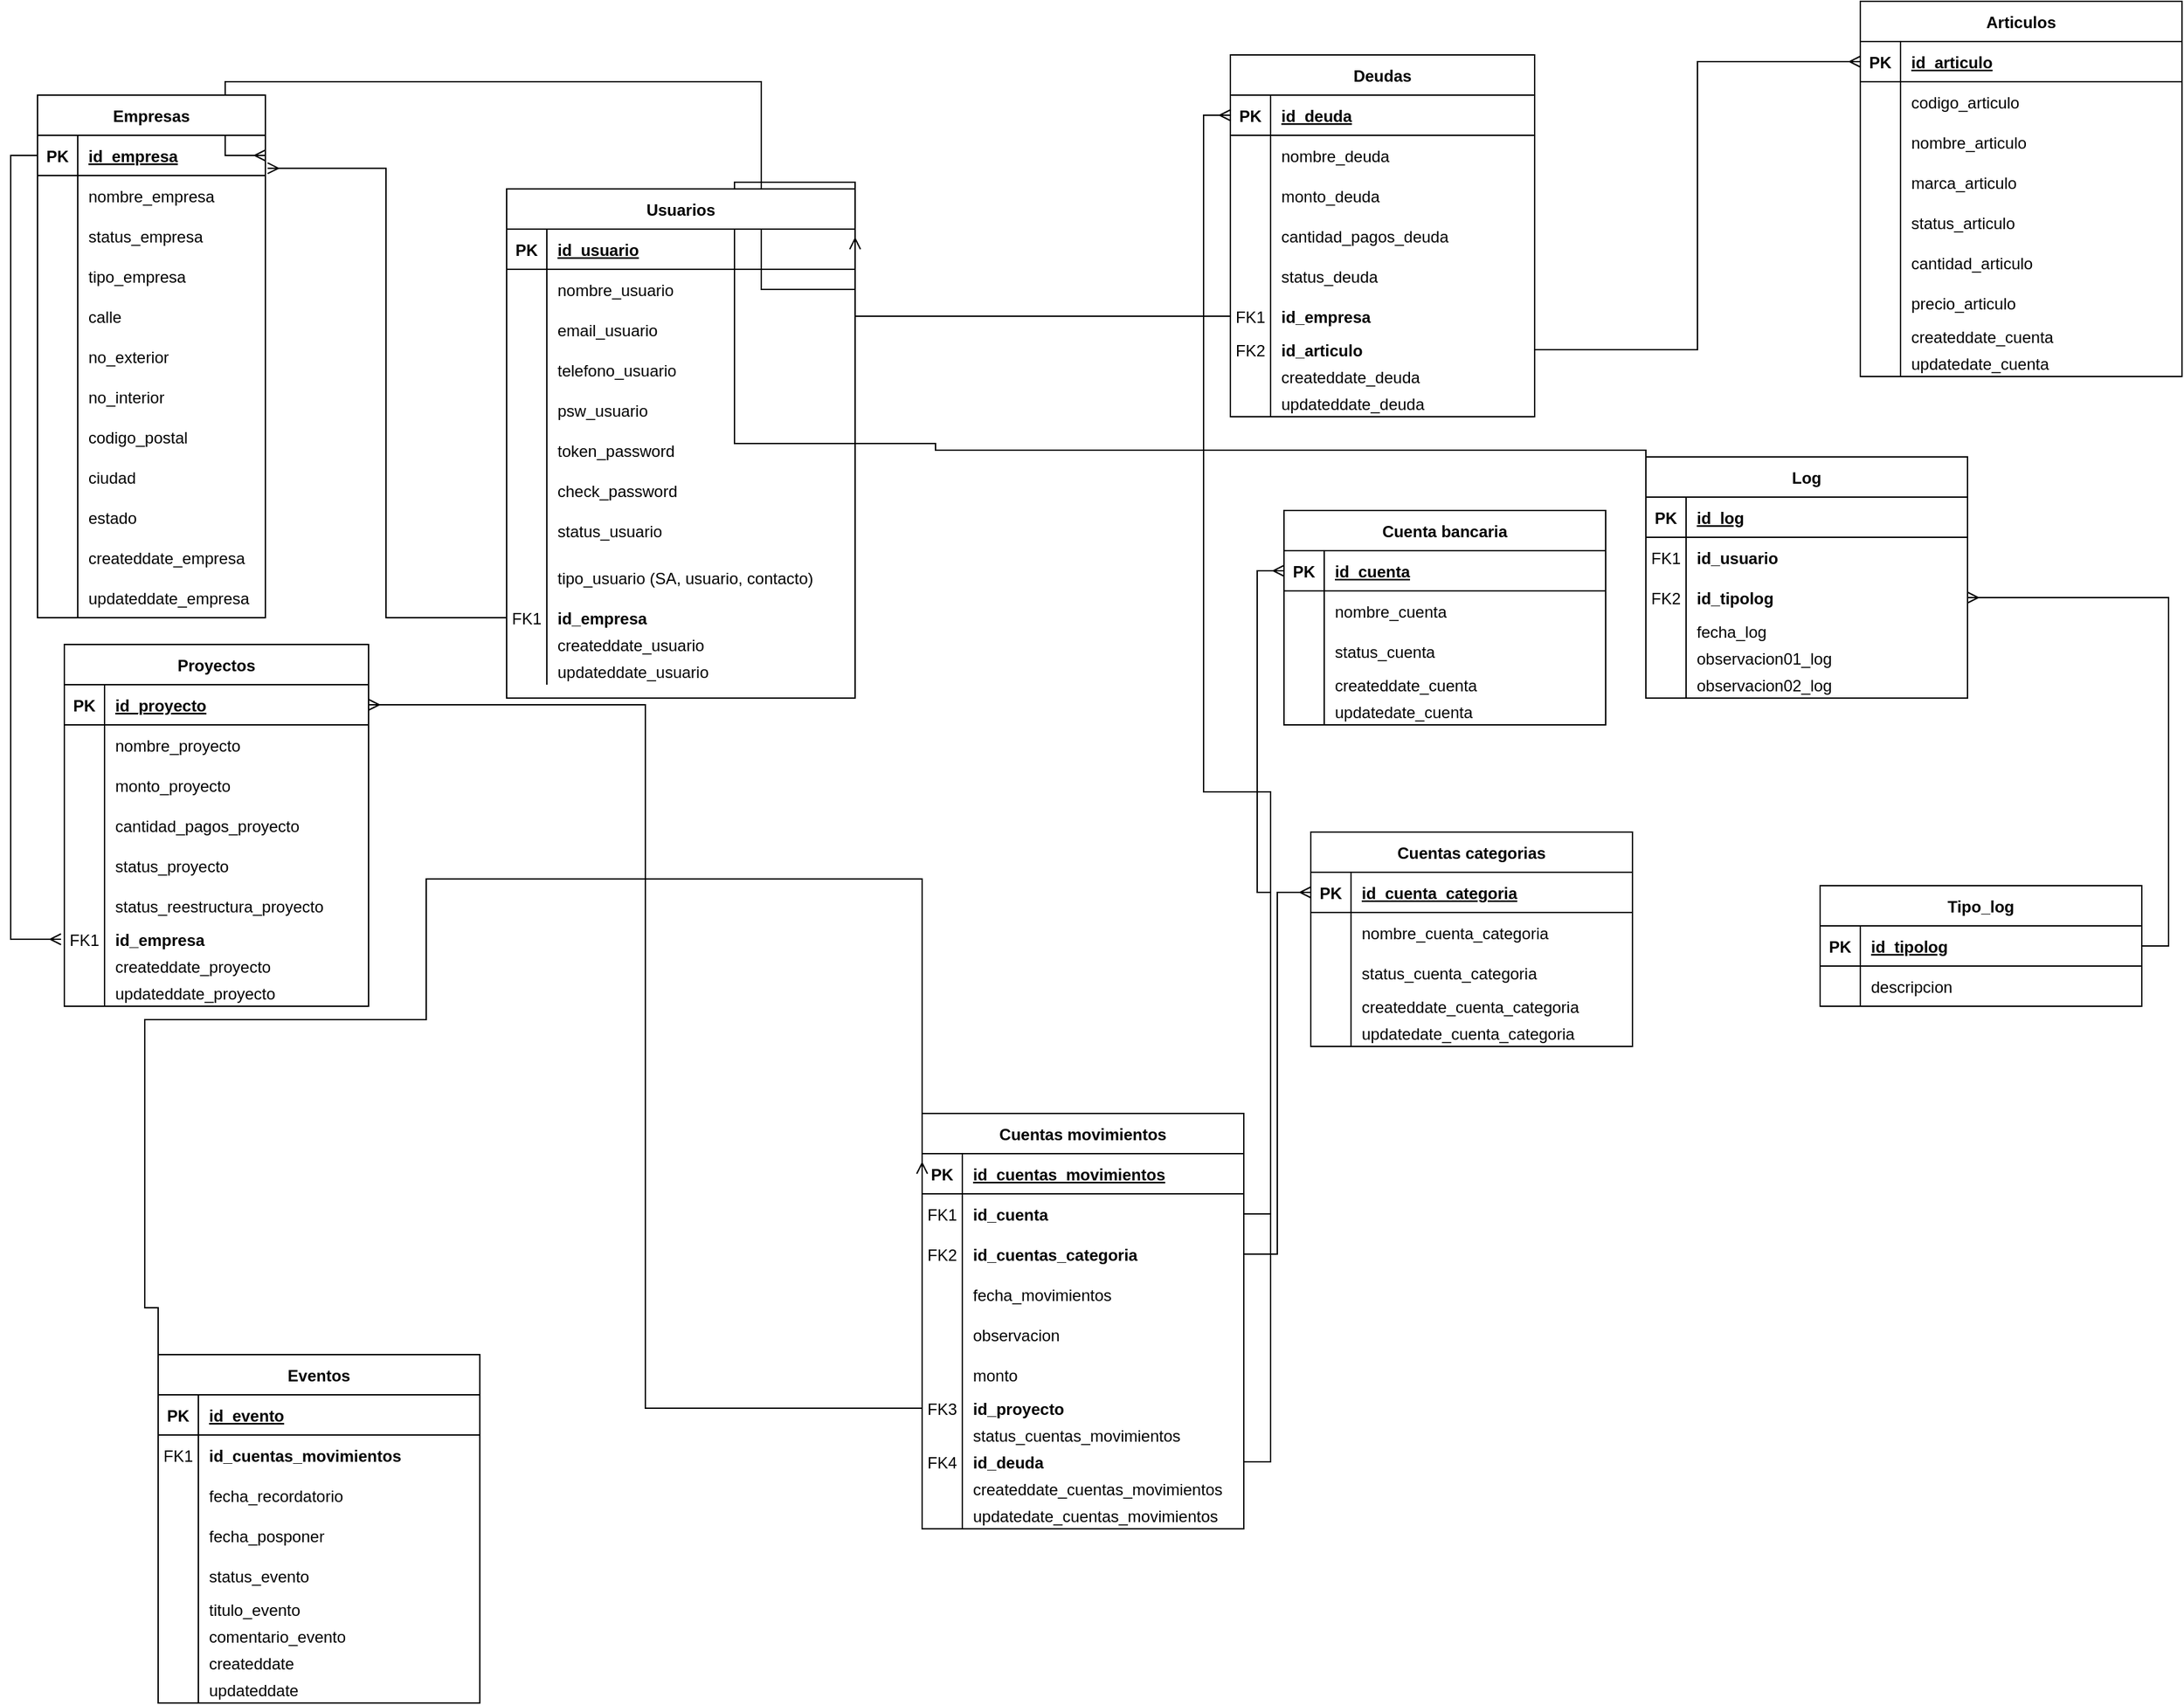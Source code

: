 <mxfile version="13.6.2" type="github">
  <diagram id="R2lEEEUBdFMjLlhIrx00" name="Page-1">
    <mxGraphModel dx="2125" dy="1215" grid="1" gridSize="10" guides="1" tooltips="1" connect="1" arrows="1" fold="1" page="1" pageScale="1" pageWidth="4681" pageHeight="3300" math="0" shadow="0" extFonts="Permanent Marker^https://fonts.googleapis.com/css?family=Permanent+Marker">
      <root>
        <mxCell id="0" />
        <mxCell id="1" parent="0" />
        <mxCell id="RC-cJI28jkrFtXDjWoMT-93" value="Proyectos" style="shape=table;startSize=30;container=1;collapsible=1;childLayout=tableLayout;fixedRows=1;rowLines=0;fontStyle=1;align=center;resizeLast=1;" parent="1" vertex="1">
          <mxGeometry x="140" y="510" width="227" height="270" as="geometry" />
        </mxCell>
        <mxCell id="RC-cJI28jkrFtXDjWoMT-94" value="" style="shape=partialRectangle;collapsible=0;dropTarget=0;pointerEvents=0;fillColor=none;points=[[0,0.5],[1,0.5]];portConstraint=eastwest;top=0;left=0;right=0;bottom=1;" parent="RC-cJI28jkrFtXDjWoMT-93" vertex="1">
          <mxGeometry y="30" width="227" height="30" as="geometry" />
        </mxCell>
        <mxCell id="RC-cJI28jkrFtXDjWoMT-95" value="PK" style="shape=partialRectangle;overflow=hidden;connectable=0;fillColor=none;top=0;left=0;bottom=0;right=0;fontStyle=1;" parent="RC-cJI28jkrFtXDjWoMT-94" vertex="1">
          <mxGeometry width="30" height="30" as="geometry" />
        </mxCell>
        <mxCell id="RC-cJI28jkrFtXDjWoMT-96" value="id_proyecto" style="shape=partialRectangle;overflow=hidden;connectable=0;fillColor=none;top=0;left=0;bottom=0;right=0;align=left;spacingLeft=6;fontStyle=5;" parent="RC-cJI28jkrFtXDjWoMT-94" vertex="1">
          <mxGeometry x="30" width="197" height="30" as="geometry" />
        </mxCell>
        <mxCell id="RC-cJI28jkrFtXDjWoMT-97" value="" style="shape=partialRectangle;collapsible=0;dropTarget=0;pointerEvents=0;fillColor=none;points=[[0,0.5],[1,0.5]];portConstraint=eastwest;top=0;left=0;right=0;bottom=0;" parent="RC-cJI28jkrFtXDjWoMT-93" vertex="1">
          <mxGeometry y="60" width="227" height="30" as="geometry" />
        </mxCell>
        <mxCell id="RC-cJI28jkrFtXDjWoMT-98" value="" style="shape=partialRectangle;overflow=hidden;connectable=0;fillColor=none;top=0;left=0;bottom=0;right=0;" parent="RC-cJI28jkrFtXDjWoMT-97" vertex="1">
          <mxGeometry width="30" height="30" as="geometry" />
        </mxCell>
        <mxCell id="RC-cJI28jkrFtXDjWoMT-99" value="nombre_proyecto" style="shape=partialRectangle;overflow=hidden;connectable=0;fillColor=none;top=0;left=0;bottom=0;right=0;align=left;spacingLeft=6;" parent="RC-cJI28jkrFtXDjWoMT-97" vertex="1">
          <mxGeometry x="30" width="197" height="30" as="geometry" />
        </mxCell>
        <mxCell id="RC-cJI28jkrFtXDjWoMT-100" value="" style="shape=partialRectangle;collapsible=0;dropTarget=0;pointerEvents=0;fillColor=none;points=[[0,0.5],[1,0.5]];portConstraint=eastwest;top=0;left=0;right=0;bottom=0;" parent="RC-cJI28jkrFtXDjWoMT-93" vertex="1">
          <mxGeometry y="90" width="227" height="30" as="geometry" />
        </mxCell>
        <mxCell id="RC-cJI28jkrFtXDjWoMT-101" value="" style="shape=partialRectangle;overflow=hidden;connectable=0;fillColor=none;top=0;left=0;bottom=0;right=0;" parent="RC-cJI28jkrFtXDjWoMT-100" vertex="1">
          <mxGeometry width="30" height="30" as="geometry" />
        </mxCell>
        <mxCell id="RC-cJI28jkrFtXDjWoMT-102" value="monto_proyecto" style="shape=partialRectangle;overflow=hidden;connectable=0;fillColor=none;top=0;left=0;bottom=0;right=0;align=left;spacingLeft=6;" parent="RC-cJI28jkrFtXDjWoMT-100" vertex="1">
          <mxGeometry x="30" width="197" height="30" as="geometry" />
        </mxCell>
        <mxCell id="RC-cJI28jkrFtXDjWoMT-103" value="" style="shape=partialRectangle;collapsible=0;dropTarget=0;pointerEvents=0;fillColor=none;points=[[0,0.5],[1,0.5]];portConstraint=eastwest;top=0;left=0;right=0;bottom=0;" parent="RC-cJI28jkrFtXDjWoMT-93" vertex="1">
          <mxGeometry y="120" width="227" height="30" as="geometry" />
        </mxCell>
        <mxCell id="RC-cJI28jkrFtXDjWoMT-104" value="" style="shape=partialRectangle;overflow=hidden;connectable=0;fillColor=none;top=0;left=0;bottom=0;right=0;" parent="RC-cJI28jkrFtXDjWoMT-103" vertex="1">
          <mxGeometry width="30" height="30" as="geometry" />
        </mxCell>
        <mxCell id="RC-cJI28jkrFtXDjWoMT-105" value="cantidad_pagos_proyecto" style="shape=partialRectangle;overflow=hidden;connectable=0;fillColor=none;top=0;left=0;bottom=0;right=0;align=left;spacingLeft=6;" parent="RC-cJI28jkrFtXDjWoMT-103" vertex="1">
          <mxGeometry x="30" width="197" height="30" as="geometry" />
        </mxCell>
        <mxCell id="RC-cJI28jkrFtXDjWoMT-106" value="" style="shape=partialRectangle;collapsible=0;dropTarget=0;pointerEvents=0;fillColor=none;points=[[0,0.5],[1,0.5]];portConstraint=eastwest;top=0;left=0;right=0;bottom=0;" parent="RC-cJI28jkrFtXDjWoMT-93" vertex="1">
          <mxGeometry y="150" width="227" height="30" as="geometry" />
        </mxCell>
        <mxCell id="RC-cJI28jkrFtXDjWoMT-107" value="" style="shape=partialRectangle;overflow=hidden;connectable=0;fillColor=none;top=0;left=0;bottom=0;right=0;" parent="RC-cJI28jkrFtXDjWoMT-106" vertex="1">
          <mxGeometry width="30" height="30" as="geometry" />
        </mxCell>
        <mxCell id="RC-cJI28jkrFtXDjWoMT-108" value="status_proyecto" style="shape=partialRectangle;overflow=hidden;connectable=0;fillColor=none;top=0;left=0;bottom=0;right=0;align=left;spacingLeft=6;" parent="RC-cJI28jkrFtXDjWoMT-106" vertex="1">
          <mxGeometry x="30" width="197" height="30" as="geometry" />
        </mxCell>
        <mxCell id="RC-cJI28jkrFtXDjWoMT-109" value="" style="shape=partialRectangle;collapsible=0;dropTarget=0;pointerEvents=0;fillColor=none;points=[[0,0.5],[1,0.5]];portConstraint=eastwest;top=0;left=0;right=0;bottom=0;" parent="RC-cJI28jkrFtXDjWoMT-93" vertex="1">
          <mxGeometry y="180" width="227" height="30" as="geometry" />
        </mxCell>
        <mxCell id="RC-cJI28jkrFtXDjWoMT-110" value="" style="shape=partialRectangle;overflow=hidden;connectable=0;fillColor=none;top=0;left=0;bottom=0;right=0;" parent="RC-cJI28jkrFtXDjWoMT-109" vertex="1">
          <mxGeometry width="30" height="30" as="geometry" />
        </mxCell>
        <mxCell id="RC-cJI28jkrFtXDjWoMT-111" value="status_reestructura_proyecto" style="shape=partialRectangle;overflow=hidden;connectable=0;fillColor=none;top=0;left=0;bottom=0;right=0;align=left;spacingLeft=6;" parent="RC-cJI28jkrFtXDjWoMT-109" vertex="1">
          <mxGeometry x="30" width="197" height="30" as="geometry" />
        </mxCell>
        <mxCell id="RC-cJI28jkrFtXDjWoMT-121" value="" style="shape=partialRectangle;collapsible=0;dropTarget=0;pointerEvents=0;fillColor=none;points=[[0,0.5],[1,0.5]];portConstraint=eastwest;top=0;left=0;right=0;bottom=0;" parent="RC-cJI28jkrFtXDjWoMT-93" vertex="1">
          <mxGeometry y="210" width="227" height="20" as="geometry" />
        </mxCell>
        <mxCell id="RC-cJI28jkrFtXDjWoMT-122" value="FK1" style="shape=partialRectangle;overflow=hidden;connectable=0;fillColor=none;top=0;left=0;bottom=0;right=0;" parent="RC-cJI28jkrFtXDjWoMT-121" vertex="1">
          <mxGeometry width="30" height="20" as="geometry" />
        </mxCell>
        <mxCell id="RC-cJI28jkrFtXDjWoMT-123" value="id_empresa" style="shape=partialRectangle;overflow=hidden;connectable=0;fillColor=none;top=0;left=0;bottom=0;right=0;align=left;spacingLeft=6;fontStyle=1" parent="RC-cJI28jkrFtXDjWoMT-121" vertex="1">
          <mxGeometry x="30" width="197" height="20" as="geometry" />
        </mxCell>
        <mxCell id="RC-cJI28jkrFtXDjWoMT-124" value="" style="shape=partialRectangle;collapsible=0;dropTarget=0;pointerEvents=0;fillColor=none;points=[[0,0.5],[1,0.5]];portConstraint=eastwest;top=0;left=0;right=0;bottom=0;" parent="RC-cJI28jkrFtXDjWoMT-93" vertex="1">
          <mxGeometry y="230" width="227" height="20" as="geometry" />
        </mxCell>
        <mxCell id="RC-cJI28jkrFtXDjWoMT-125" value="" style="shape=partialRectangle;overflow=hidden;connectable=0;fillColor=none;top=0;left=0;bottom=0;right=0;" parent="RC-cJI28jkrFtXDjWoMT-124" vertex="1">
          <mxGeometry width="30" height="20" as="geometry" />
        </mxCell>
        <mxCell id="RC-cJI28jkrFtXDjWoMT-126" value="createddate_proyecto" style="shape=partialRectangle;overflow=hidden;connectable=0;fillColor=none;top=0;left=0;bottom=0;right=0;align=left;spacingLeft=6;" parent="RC-cJI28jkrFtXDjWoMT-124" vertex="1">
          <mxGeometry x="30" width="197" height="20" as="geometry" />
        </mxCell>
        <mxCell id="RC-cJI28jkrFtXDjWoMT-127" value="" style="shape=partialRectangle;collapsible=0;dropTarget=0;pointerEvents=0;fillColor=none;points=[[0,0.5],[1,0.5]];portConstraint=eastwest;top=0;left=0;right=0;bottom=0;" parent="RC-cJI28jkrFtXDjWoMT-93" vertex="1">
          <mxGeometry y="250" width="227" height="20" as="geometry" />
        </mxCell>
        <mxCell id="RC-cJI28jkrFtXDjWoMT-128" value="" style="shape=partialRectangle;overflow=hidden;connectable=0;fillColor=none;top=0;left=0;bottom=0;right=0;" parent="RC-cJI28jkrFtXDjWoMT-127" vertex="1">
          <mxGeometry width="30" height="20" as="geometry" />
        </mxCell>
        <mxCell id="RC-cJI28jkrFtXDjWoMT-129" value="updateddate_proyecto" style="shape=partialRectangle;overflow=hidden;connectable=0;fillColor=none;top=0;left=0;bottom=0;right=0;align=left;spacingLeft=6;" parent="RC-cJI28jkrFtXDjWoMT-127" vertex="1">
          <mxGeometry x="30" width="197" height="20" as="geometry" />
        </mxCell>
        <mxCell id="RC-cJI28jkrFtXDjWoMT-135" style="rounded=0;orthogonalLoop=1;jettySize=auto;html=1;exitX=0;exitY=0.5;exitDx=0;exitDy=0;entryX=-0.011;entryY=-0.5;entryDx=0;entryDy=0;edgeStyle=orthogonalEdgeStyle;endArrow=ERmany;endFill=0;entryPerimeter=0;" parent="1" source="C-vyLk0tnHw3VtMMgP7b-24" target="RC-cJI28jkrFtXDjWoMT-124" edge="1">
          <mxGeometry relative="1" as="geometry" />
        </mxCell>
        <mxCell id="RC-cJI28jkrFtXDjWoMT-170" style="edgeStyle=orthogonalEdgeStyle;rounded=0;orthogonalLoop=1;jettySize=auto;html=1;exitX=0;exitY=0.5;exitDx=0;exitDy=0;entryX=1;entryY=0.5;entryDx=0;entryDy=0;endArrow=ERmany;endFill=0;" parent="1" source="RC-cJI28jkrFtXDjWoMT-155" target="RC-cJI28jkrFtXDjWoMT-94" edge="1">
          <mxGeometry relative="1" as="geometry" />
        </mxCell>
        <mxCell id="RC-cJI28jkrFtXDjWoMT-205" style="edgeStyle=orthogonalEdgeStyle;rounded=0;orthogonalLoop=1;jettySize=auto;html=1;exitX=1;exitY=0.5;exitDx=0;exitDy=0;endArrow=ERmany;endFill=0;entryX=0;entryY=0.5;entryDx=0;entryDy=0;" parent="1" source="RC-cJI28jkrFtXDjWoMT-140" target="RC-cJI28jkrFtXDjWoMT-172" edge="1">
          <mxGeometry relative="1" as="geometry">
            <mxPoint x="960" y="490" as="targetPoint" />
          </mxGeometry>
        </mxCell>
        <mxCell id="RC-cJI28jkrFtXDjWoMT-206" value="Cuentas categorias" style="shape=table;startSize=30;container=1;collapsible=1;childLayout=tableLayout;fixedRows=1;rowLines=0;fontStyle=1;align=center;resizeLast=1;" parent="1" vertex="1">
          <mxGeometry x="1070" y="650" width="240.0" height="160" as="geometry" />
        </mxCell>
        <mxCell id="RC-cJI28jkrFtXDjWoMT-207" value="" style="shape=partialRectangle;collapsible=0;dropTarget=0;pointerEvents=0;fillColor=none;points=[[0,0.5],[1,0.5]];portConstraint=eastwest;top=0;left=0;right=0;bottom=1;" parent="RC-cJI28jkrFtXDjWoMT-206" vertex="1">
          <mxGeometry y="30" width="240.0" height="30" as="geometry" />
        </mxCell>
        <mxCell id="RC-cJI28jkrFtXDjWoMT-208" value="PK" style="shape=partialRectangle;overflow=hidden;connectable=0;fillColor=none;top=0;left=0;bottom=0;right=0;fontStyle=1;" parent="RC-cJI28jkrFtXDjWoMT-207" vertex="1">
          <mxGeometry width="30" height="30" as="geometry" />
        </mxCell>
        <mxCell id="RC-cJI28jkrFtXDjWoMT-209" value="id_cuenta_categoria" style="shape=partialRectangle;overflow=hidden;connectable=0;fillColor=none;top=0;left=0;bottom=0;right=0;align=left;spacingLeft=6;fontStyle=5;" parent="RC-cJI28jkrFtXDjWoMT-207" vertex="1">
          <mxGeometry x="30" width="210.0" height="30" as="geometry" />
        </mxCell>
        <mxCell id="RC-cJI28jkrFtXDjWoMT-210" value="" style="shape=partialRectangle;collapsible=0;dropTarget=0;pointerEvents=0;fillColor=none;points=[[0,0.5],[1,0.5]];portConstraint=eastwest;top=0;left=0;right=0;bottom=0;" parent="RC-cJI28jkrFtXDjWoMT-206" vertex="1">
          <mxGeometry y="60" width="240.0" height="30" as="geometry" />
        </mxCell>
        <mxCell id="RC-cJI28jkrFtXDjWoMT-211" value="" style="shape=partialRectangle;overflow=hidden;connectable=0;fillColor=none;top=0;left=0;bottom=0;right=0;" parent="RC-cJI28jkrFtXDjWoMT-210" vertex="1">
          <mxGeometry width="30" height="30" as="geometry" />
        </mxCell>
        <mxCell id="RC-cJI28jkrFtXDjWoMT-212" value="nombre_cuenta_categoria" style="shape=partialRectangle;overflow=hidden;connectable=0;fillColor=none;top=0;left=0;bottom=0;right=0;align=left;spacingLeft=6;fontStyle=0" parent="RC-cJI28jkrFtXDjWoMT-210" vertex="1">
          <mxGeometry x="30" width="210.0" height="30" as="geometry" />
        </mxCell>
        <mxCell id="RC-cJI28jkrFtXDjWoMT-213" value="" style="shape=partialRectangle;collapsible=0;dropTarget=0;pointerEvents=0;fillColor=none;points=[[0,0.5],[1,0.5]];portConstraint=eastwest;top=0;left=0;right=0;bottom=0;" parent="RC-cJI28jkrFtXDjWoMT-206" vertex="1">
          <mxGeometry y="90" width="240.0" height="30" as="geometry" />
        </mxCell>
        <mxCell id="RC-cJI28jkrFtXDjWoMT-214" value="" style="shape=partialRectangle;overflow=hidden;connectable=0;fillColor=none;top=0;left=0;bottom=0;right=0;" parent="RC-cJI28jkrFtXDjWoMT-213" vertex="1">
          <mxGeometry width="30" height="30" as="geometry" />
        </mxCell>
        <mxCell id="RC-cJI28jkrFtXDjWoMT-215" value="status_cuenta_categoria" style="shape=partialRectangle;overflow=hidden;connectable=0;fillColor=none;top=0;left=0;bottom=0;right=0;align=left;spacingLeft=6;fontStyle=0" parent="RC-cJI28jkrFtXDjWoMT-213" vertex="1">
          <mxGeometry x="30" width="210.0" height="30" as="geometry" />
        </mxCell>
        <mxCell id="RC-cJI28jkrFtXDjWoMT-216" style="shape=partialRectangle;collapsible=0;dropTarget=0;pointerEvents=0;fillColor=none;points=[[0,0.5],[1,0.5]];portConstraint=eastwest;top=0;left=0;right=0;bottom=0;" parent="RC-cJI28jkrFtXDjWoMT-206" vertex="1">
          <mxGeometry y="120" width="240.0" height="20" as="geometry" />
        </mxCell>
        <mxCell id="RC-cJI28jkrFtXDjWoMT-217" style="shape=partialRectangle;overflow=hidden;connectable=0;fillColor=none;top=0;left=0;bottom=0;right=0;" parent="RC-cJI28jkrFtXDjWoMT-216" vertex="1">
          <mxGeometry width="30" height="20" as="geometry" />
        </mxCell>
        <mxCell id="RC-cJI28jkrFtXDjWoMT-218" value="createddate_cuenta_categoria" style="shape=partialRectangle;overflow=hidden;connectable=0;fillColor=none;top=0;left=0;bottom=0;right=0;align=left;spacingLeft=6;" parent="RC-cJI28jkrFtXDjWoMT-216" vertex="1">
          <mxGeometry x="30" width="210.0" height="20" as="geometry" />
        </mxCell>
        <mxCell id="RC-cJI28jkrFtXDjWoMT-219" style="shape=partialRectangle;collapsible=0;dropTarget=0;pointerEvents=0;fillColor=none;points=[[0,0.5],[1,0.5]];portConstraint=eastwest;top=0;left=0;right=0;bottom=0;" parent="RC-cJI28jkrFtXDjWoMT-206" vertex="1">
          <mxGeometry y="140" width="240.0" height="20" as="geometry" />
        </mxCell>
        <mxCell id="RC-cJI28jkrFtXDjWoMT-220" style="shape=partialRectangle;overflow=hidden;connectable=0;fillColor=none;top=0;left=0;bottom=0;right=0;" parent="RC-cJI28jkrFtXDjWoMT-219" vertex="1">
          <mxGeometry width="30" height="20" as="geometry" />
        </mxCell>
        <mxCell id="RC-cJI28jkrFtXDjWoMT-221" value="updatedate_cuenta_categoria" style="shape=partialRectangle;overflow=hidden;connectable=0;fillColor=none;top=0;left=0;bottom=0;right=0;align=left;spacingLeft=6;" parent="RC-cJI28jkrFtXDjWoMT-219" vertex="1">
          <mxGeometry x="30" width="210.0" height="20" as="geometry" />
        </mxCell>
        <mxCell id="RC-cJI28jkrFtXDjWoMT-222" style="edgeStyle=orthogonalEdgeStyle;rounded=0;orthogonalLoop=1;jettySize=auto;html=1;entryX=0;entryY=0.5;entryDx=0;entryDy=0;endArrow=ERmany;endFill=0;" parent="1" source="RC-cJI28jkrFtXDjWoMT-143" target="RC-cJI28jkrFtXDjWoMT-207" edge="1">
          <mxGeometry relative="1" as="geometry" />
        </mxCell>
        <mxCell id="RC-cJI28jkrFtXDjWoMT-257" style="edgeStyle=orthogonalEdgeStyle;rounded=0;orthogonalLoop=1;jettySize=auto;html=1;exitX=0;exitY=0.5;exitDx=0;exitDy=0;entryX=1;entryY=0.5;entryDx=0;entryDy=0;endArrow=ERmany;endFill=0;" parent="1" source="RC-cJI28jkrFtXDjWoMT-239" target="C-vyLk0tnHw3VtMMgP7b-24" edge="1">
          <mxGeometry relative="1" as="geometry">
            <Array as="points">
              <mxPoint x="730" y="245" />
              <mxPoint x="660" y="245" />
              <mxPoint x="660" y="90" />
              <mxPoint x="260" y="90" />
              <mxPoint x="260" y="145" />
            </Array>
          </mxGeometry>
        </mxCell>
        <mxCell id="RC-cJI28jkrFtXDjWoMT-259" style="edgeStyle=orthogonalEdgeStyle;rounded=0;orthogonalLoop=1;jettySize=auto;html=1;exitX=0;exitY=0.5;exitDx=0;exitDy=0;entryX=1.01;entryY=-0.181;entryDx=0;entryDy=0;entryPerimeter=0;endArrow=ERmany;endFill=0;" parent="1" source="RC-cJI28jkrFtXDjWoMT-50" target="C-vyLk0tnHw3VtMMgP7b-27" edge="1">
          <mxGeometry relative="1" as="geometry" />
        </mxCell>
        <mxCell id="RC-cJI28jkrFtXDjWoMT-260" style="edgeStyle=orthogonalEdgeStyle;rounded=0;orthogonalLoop=1;jettySize=auto;html=1;exitX=1;exitY=0.5;exitDx=0;exitDy=0;endArrow=ERmany;endFill=0;" parent="1" source="RC-cJI28jkrFtXDjWoMT-161" target="RC-cJI28jkrFtXDjWoMT-224" edge="1">
          <mxGeometry relative="1" as="geometry" />
        </mxCell>
        <mxCell id="RC-cJI28jkrFtXDjWoMT-289" style="edgeStyle=orthogonalEdgeStyle;rounded=0;orthogonalLoop=1;jettySize=auto;html=1;exitX=1;exitY=0.5;exitDx=0;exitDy=0;entryX=0;entryY=0.5;entryDx=0;entryDy=0;endArrow=ERmany;endFill=0;" parent="1" source="RC-cJI28jkrFtXDjWoMT-242" target="RC-cJI28jkrFtXDjWoMT-262" edge="1">
          <mxGeometry relative="1" as="geometry" />
        </mxCell>
        <mxCell id="RC-cJI28jkrFtXDjWoMT-331" style="edgeStyle=orthogonalEdgeStyle;rounded=0;orthogonalLoop=1;jettySize=auto;html=1;exitX=1;exitY=0.5;exitDx=0;exitDy=0;entryX=1;entryY=0.5;entryDx=0;entryDy=0;endArrow=ERmany;endFill=0;" parent="1" source="RC-cJI28jkrFtXDjWoMT-307" target="RC-cJI28jkrFtXDjWoMT-297" edge="1">
          <mxGeometry relative="1" as="geometry" />
        </mxCell>
        <mxCell id="RC-cJI28jkrFtXDjWoMT-332" style="edgeStyle=orthogonalEdgeStyle;rounded=0;orthogonalLoop=1;jettySize=auto;html=1;exitX=0;exitY=0.5;exitDx=0;exitDy=0;entryX=1;entryY=0.5;entryDx=0;entryDy=0;endArrow=ERmany;endFill=0;" parent="1" source="RC-cJI28jkrFtXDjWoMT-294" target="C-vyLk0tnHw3VtMMgP7b-3" edge="1">
          <mxGeometry relative="1" as="geometry">
            <Array as="points">
              <mxPoint x="790" y="365" />
              <mxPoint x="790" y="360" />
              <mxPoint x="640" y="360" />
              <mxPoint x="640" y="165" />
            </Array>
          </mxGeometry>
        </mxCell>
        <mxCell id="RC-cJI28jkrFtXDjWoMT-362" style="edgeStyle=orthogonalEdgeStyle;rounded=0;orthogonalLoop=1;jettySize=auto;html=1;exitX=0;exitY=0.5;exitDx=0;exitDy=0;entryX=0;entryY=0.5;entryDx=0;entryDy=0;endArrow=ERmany;endFill=0;" parent="1" source="RC-cJI28jkrFtXDjWoMT-334" target="RC-cJI28jkrFtXDjWoMT-137" edge="1">
          <mxGeometry relative="1" as="geometry">
            <Array as="points">
              <mxPoint x="200" y="1005" />
              <mxPoint x="200" y="790" />
              <mxPoint x="410" y="790" />
              <mxPoint x="410" y="685" />
            </Array>
          </mxGeometry>
        </mxCell>
        <mxCell id="RC-cJI28jkrFtXDjWoMT-333" value="Eventos" style="shape=table;startSize=30;container=1;collapsible=1;childLayout=tableLayout;fixedRows=1;rowLines=0;fontStyle=1;align=center;resizeLast=1;" parent="1" vertex="1">
          <mxGeometry x="210" y="1040" width="240.0" height="260" as="geometry" />
        </mxCell>
        <mxCell id="RC-cJI28jkrFtXDjWoMT-334" value="" style="shape=partialRectangle;collapsible=0;dropTarget=0;pointerEvents=0;fillColor=none;points=[[0,0.5],[1,0.5]];portConstraint=eastwest;top=0;left=0;right=0;bottom=1;" parent="RC-cJI28jkrFtXDjWoMT-333" vertex="1">
          <mxGeometry y="30" width="240.0" height="30" as="geometry" />
        </mxCell>
        <mxCell id="RC-cJI28jkrFtXDjWoMT-335" value="PK" style="shape=partialRectangle;overflow=hidden;connectable=0;fillColor=none;top=0;left=0;bottom=0;right=0;fontStyle=1;" parent="RC-cJI28jkrFtXDjWoMT-334" vertex="1">
          <mxGeometry width="30" height="30" as="geometry" />
        </mxCell>
        <mxCell id="RC-cJI28jkrFtXDjWoMT-336" value="id_evento" style="shape=partialRectangle;overflow=hidden;connectable=0;fillColor=none;top=0;left=0;bottom=0;right=0;align=left;spacingLeft=6;fontStyle=5;" parent="RC-cJI28jkrFtXDjWoMT-334" vertex="1">
          <mxGeometry x="30" width="210.0" height="30" as="geometry" />
        </mxCell>
        <mxCell id="RC-cJI28jkrFtXDjWoMT-337" value="" style="shape=partialRectangle;collapsible=0;dropTarget=0;pointerEvents=0;fillColor=none;points=[[0,0.5],[1,0.5]];portConstraint=eastwest;top=0;left=0;right=0;bottom=0;" parent="RC-cJI28jkrFtXDjWoMT-333" vertex="1">
          <mxGeometry y="60" width="240.0" height="30" as="geometry" />
        </mxCell>
        <mxCell id="RC-cJI28jkrFtXDjWoMT-338" value="FK1" style="shape=partialRectangle;overflow=hidden;connectable=0;fillColor=none;top=0;left=0;bottom=0;right=0;" parent="RC-cJI28jkrFtXDjWoMT-337" vertex="1">
          <mxGeometry width="30" height="30" as="geometry" />
        </mxCell>
        <mxCell id="RC-cJI28jkrFtXDjWoMT-339" value="id_cuentas_movimientos" style="shape=partialRectangle;overflow=hidden;connectable=0;fillColor=none;top=0;left=0;bottom=0;right=0;align=left;spacingLeft=6;fontStyle=1" parent="RC-cJI28jkrFtXDjWoMT-337" vertex="1">
          <mxGeometry x="30" width="210.0" height="30" as="geometry" />
        </mxCell>
        <mxCell id="RC-cJI28jkrFtXDjWoMT-340" value="" style="shape=partialRectangle;collapsible=0;dropTarget=0;pointerEvents=0;fillColor=none;points=[[0,0.5],[1,0.5]];portConstraint=eastwest;top=0;left=0;right=0;bottom=0;" parent="RC-cJI28jkrFtXDjWoMT-333" vertex="1">
          <mxGeometry y="90" width="240.0" height="30" as="geometry" />
        </mxCell>
        <mxCell id="RC-cJI28jkrFtXDjWoMT-341" value="" style="shape=partialRectangle;overflow=hidden;connectable=0;fillColor=none;top=0;left=0;bottom=0;right=0;" parent="RC-cJI28jkrFtXDjWoMT-340" vertex="1">
          <mxGeometry width="30" height="30" as="geometry" />
        </mxCell>
        <mxCell id="RC-cJI28jkrFtXDjWoMT-342" value="fecha_recordatorio" style="shape=partialRectangle;overflow=hidden;connectable=0;fillColor=none;top=0;left=0;bottom=0;right=0;align=left;spacingLeft=6;fontStyle=0" parent="RC-cJI28jkrFtXDjWoMT-340" vertex="1">
          <mxGeometry x="30" width="210.0" height="30" as="geometry" />
        </mxCell>
        <mxCell id="RC-cJI28jkrFtXDjWoMT-352" style="shape=partialRectangle;collapsible=0;dropTarget=0;pointerEvents=0;fillColor=none;points=[[0,0.5],[1,0.5]];portConstraint=eastwest;top=0;left=0;right=0;bottom=0;" parent="RC-cJI28jkrFtXDjWoMT-333" vertex="1">
          <mxGeometry y="120" width="240.0" height="30" as="geometry" />
        </mxCell>
        <mxCell id="RC-cJI28jkrFtXDjWoMT-353" style="shape=partialRectangle;overflow=hidden;connectable=0;fillColor=none;top=0;left=0;bottom=0;right=0;" parent="RC-cJI28jkrFtXDjWoMT-352" vertex="1">
          <mxGeometry width="30" height="30" as="geometry" />
        </mxCell>
        <mxCell id="RC-cJI28jkrFtXDjWoMT-354" value="fecha_posponer" style="shape=partialRectangle;overflow=hidden;connectable=0;fillColor=none;top=0;left=0;bottom=0;right=0;align=left;spacingLeft=6;fontStyle=0" parent="RC-cJI28jkrFtXDjWoMT-352" vertex="1">
          <mxGeometry x="30" width="210.0" height="30" as="geometry" />
        </mxCell>
        <mxCell id="RC-cJI28jkrFtXDjWoMT-349" style="shape=partialRectangle;collapsible=0;dropTarget=0;pointerEvents=0;fillColor=none;points=[[0,0.5],[1,0.5]];portConstraint=eastwest;top=0;left=0;right=0;bottom=0;" parent="RC-cJI28jkrFtXDjWoMT-333" vertex="1">
          <mxGeometry y="150" width="240.0" height="30" as="geometry" />
        </mxCell>
        <mxCell id="RC-cJI28jkrFtXDjWoMT-350" style="shape=partialRectangle;overflow=hidden;connectable=0;fillColor=none;top=0;left=0;bottom=0;right=0;" parent="RC-cJI28jkrFtXDjWoMT-349" vertex="1">
          <mxGeometry width="30" height="30" as="geometry" />
        </mxCell>
        <mxCell id="RC-cJI28jkrFtXDjWoMT-351" value="status_evento" style="shape=partialRectangle;overflow=hidden;connectable=0;fillColor=none;top=0;left=0;bottom=0;right=0;align=left;spacingLeft=6;fontStyle=0" parent="RC-cJI28jkrFtXDjWoMT-349" vertex="1">
          <mxGeometry x="30" width="210.0" height="30" as="geometry" />
        </mxCell>
        <mxCell id="RC-cJI28jkrFtXDjWoMT-355" style="shape=partialRectangle;collapsible=0;dropTarget=0;pointerEvents=0;fillColor=none;points=[[0,0.5],[1,0.5]];portConstraint=eastwest;top=0;left=0;right=0;bottom=0;" parent="RC-cJI28jkrFtXDjWoMT-333" vertex="1">
          <mxGeometry y="180" width="240.0" height="20" as="geometry" />
        </mxCell>
        <mxCell id="RC-cJI28jkrFtXDjWoMT-356" style="shape=partialRectangle;overflow=hidden;connectable=0;fillColor=none;top=0;left=0;bottom=0;right=0;" parent="RC-cJI28jkrFtXDjWoMT-355" vertex="1">
          <mxGeometry width="30" height="20" as="geometry" />
        </mxCell>
        <mxCell id="RC-cJI28jkrFtXDjWoMT-357" value="titulo_evento" style="shape=partialRectangle;overflow=hidden;connectable=0;fillColor=none;top=0;left=0;bottom=0;right=0;align=left;spacingLeft=6;" parent="RC-cJI28jkrFtXDjWoMT-355" vertex="1">
          <mxGeometry x="30" width="210.0" height="20" as="geometry" />
        </mxCell>
        <mxCell id="RC-cJI28jkrFtXDjWoMT-358" style="shape=partialRectangle;collapsible=0;dropTarget=0;pointerEvents=0;fillColor=none;points=[[0,0.5],[1,0.5]];portConstraint=eastwest;top=0;left=0;right=0;bottom=0;" parent="RC-cJI28jkrFtXDjWoMT-333" vertex="1">
          <mxGeometry y="200" width="240.0" height="20" as="geometry" />
        </mxCell>
        <mxCell id="RC-cJI28jkrFtXDjWoMT-359" style="shape=partialRectangle;overflow=hidden;connectable=0;fillColor=none;top=0;left=0;bottom=0;right=0;" parent="RC-cJI28jkrFtXDjWoMT-358" vertex="1">
          <mxGeometry width="30" height="20" as="geometry" />
        </mxCell>
        <mxCell id="RC-cJI28jkrFtXDjWoMT-360" value="comentario_evento" style="shape=partialRectangle;overflow=hidden;connectable=0;fillColor=none;top=0;left=0;bottom=0;right=0;align=left;spacingLeft=6;" parent="RC-cJI28jkrFtXDjWoMT-358" vertex="1">
          <mxGeometry x="30" width="210.0" height="20" as="geometry" />
        </mxCell>
        <mxCell id="RC-cJI28jkrFtXDjWoMT-343" style="shape=partialRectangle;collapsible=0;dropTarget=0;pointerEvents=0;fillColor=none;points=[[0,0.5],[1,0.5]];portConstraint=eastwest;top=0;left=0;right=0;bottom=0;" parent="RC-cJI28jkrFtXDjWoMT-333" vertex="1">
          <mxGeometry y="220" width="240.0" height="20" as="geometry" />
        </mxCell>
        <mxCell id="RC-cJI28jkrFtXDjWoMT-344" value="" style="shape=partialRectangle;overflow=hidden;connectable=0;fillColor=none;top=0;left=0;bottom=0;right=0;" parent="RC-cJI28jkrFtXDjWoMT-343" vertex="1">
          <mxGeometry width="30" height="20" as="geometry" />
        </mxCell>
        <mxCell id="RC-cJI28jkrFtXDjWoMT-345" value="createddate" style="shape=partialRectangle;overflow=hidden;connectable=0;fillColor=none;top=0;left=0;bottom=0;right=0;align=left;spacingLeft=6;" parent="RC-cJI28jkrFtXDjWoMT-343" vertex="1">
          <mxGeometry x="30" width="210.0" height="20" as="geometry" />
        </mxCell>
        <mxCell id="RC-cJI28jkrFtXDjWoMT-346" style="shape=partialRectangle;collapsible=0;dropTarget=0;pointerEvents=0;fillColor=none;points=[[0,0.5],[1,0.5]];portConstraint=eastwest;top=0;left=0;right=0;bottom=0;" parent="RC-cJI28jkrFtXDjWoMT-333" vertex="1">
          <mxGeometry y="240" width="240.0" height="20" as="geometry" />
        </mxCell>
        <mxCell id="RC-cJI28jkrFtXDjWoMT-347" style="shape=partialRectangle;overflow=hidden;connectable=0;fillColor=none;top=0;left=0;bottom=0;right=0;" parent="RC-cJI28jkrFtXDjWoMT-346" vertex="1">
          <mxGeometry width="30" height="20" as="geometry" />
        </mxCell>
        <mxCell id="RC-cJI28jkrFtXDjWoMT-348" value="updateddate" style="shape=partialRectangle;overflow=hidden;connectable=0;fillColor=none;top=0;left=0;bottom=0;right=0;align=left;spacingLeft=6;" parent="RC-cJI28jkrFtXDjWoMT-346" vertex="1">
          <mxGeometry x="30" width="210.0" height="20" as="geometry" />
        </mxCell>
        <mxCell id="RC-cJI28jkrFtXDjWoMT-136" value="Cuentas movimientos" style="shape=table;startSize=30;container=1;collapsible=1;childLayout=tableLayout;fixedRows=1;rowLines=0;fontStyle=1;align=center;resizeLast=1;" parent="1" vertex="1">
          <mxGeometry x="780" y="860" width="240.0" height="310" as="geometry" />
        </mxCell>
        <mxCell id="RC-cJI28jkrFtXDjWoMT-137" value="" style="shape=partialRectangle;collapsible=0;dropTarget=0;pointerEvents=0;fillColor=none;points=[[0,0.5],[1,0.5]];portConstraint=eastwest;top=0;left=0;right=0;bottom=1;" parent="RC-cJI28jkrFtXDjWoMT-136" vertex="1">
          <mxGeometry y="30" width="240.0" height="30" as="geometry" />
        </mxCell>
        <mxCell id="RC-cJI28jkrFtXDjWoMT-138" value="PK" style="shape=partialRectangle;overflow=hidden;connectable=0;fillColor=none;top=0;left=0;bottom=0;right=0;fontStyle=1;" parent="RC-cJI28jkrFtXDjWoMT-137" vertex="1">
          <mxGeometry width="30" height="30" as="geometry" />
        </mxCell>
        <mxCell id="RC-cJI28jkrFtXDjWoMT-139" value="id_cuentas_movimientos" style="shape=partialRectangle;overflow=hidden;connectable=0;fillColor=none;top=0;left=0;bottom=0;right=0;align=left;spacingLeft=6;fontStyle=5;" parent="RC-cJI28jkrFtXDjWoMT-137" vertex="1">
          <mxGeometry x="30" width="210.0" height="30" as="geometry" />
        </mxCell>
        <mxCell id="RC-cJI28jkrFtXDjWoMT-140" value="" style="shape=partialRectangle;collapsible=0;dropTarget=0;pointerEvents=0;fillColor=none;points=[[0,0.5],[1,0.5]];portConstraint=eastwest;top=0;left=0;right=0;bottom=0;" parent="RC-cJI28jkrFtXDjWoMT-136" vertex="1">
          <mxGeometry y="60" width="240.0" height="30" as="geometry" />
        </mxCell>
        <mxCell id="RC-cJI28jkrFtXDjWoMT-141" value="FK1" style="shape=partialRectangle;overflow=hidden;connectable=0;fillColor=none;top=0;left=0;bottom=0;right=0;" parent="RC-cJI28jkrFtXDjWoMT-140" vertex="1">
          <mxGeometry width="30" height="30" as="geometry" />
        </mxCell>
        <mxCell id="RC-cJI28jkrFtXDjWoMT-142" value="id_cuenta" style="shape=partialRectangle;overflow=hidden;connectable=0;fillColor=none;top=0;left=0;bottom=0;right=0;align=left;spacingLeft=6;fontStyle=1" parent="RC-cJI28jkrFtXDjWoMT-140" vertex="1">
          <mxGeometry x="30" width="210.0" height="30" as="geometry" />
        </mxCell>
        <mxCell id="RC-cJI28jkrFtXDjWoMT-143" value="" style="shape=partialRectangle;collapsible=0;dropTarget=0;pointerEvents=0;fillColor=none;points=[[0,0.5],[1,0.5]];portConstraint=eastwest;top=0;left=0;right=0;bottom=0;" parent="RC-cJI28jkrFtXDjWoMT-136" vertex="1">
          <mxGeometry y="90" width="240.0" height="30" as="geometry" />
        </mxCell>
        <mxCell id="RC-cJI28jkrFtXDjWoMT-144" value="FK2" style="shape=partialRectangle;overflow=hidden;connectable=0;fillColor=none;top=0;left=0;bottom=0;right=0;" parent="RC-cJI28jkrFtXDjWoMT-143" vertex="1">
          <mxGeometry width="30" height="30" as="geometry" />
        </mxCell>
        <mxCell id="RC-cJI28jkrFtXDjWoMT-145" value="id_cuentas_categoria" style="shape=partialRectangle;overflow=hidden;connectable=0;fillColor=none;top=0;left=0;bottom=0;right=0;align=left;spacingLeft=6;fontStyle=1" parent="RC-cJI28jkrFtXDjWoMT-143" vertex="1">
          <mxGeometry x="30" width="210.0" height="30" as="geometry" />
        </mxCell>
        <mxCell id="RC-cJI28jkrFtXDjWoMT-146" value="" style="shape=partialRectangle;collapsible=0;dropTarget=0;pointerEvents=0;fillColor=none;points=[[0,0.5],[1,0.5]];portConstraint=eastwest;top=0;left=0;right=0;bottom=0;" parent="RC-cJI28jkrFtXDjWoMT-136" vertex="1">
          <mxGeometry y="120" width="240.0" height="30" as="geometry" />
        </mxCell>
        <mxCell id="RC-cJI28jkrFtXDjWoMT-147" value="" style="shape=partialRectangle;overflow=hidden;connectable=0;fillColor=none;top=0;left=0;bottom=0;right=0;" parent="RC-cJI28jkrFtXDjWoMT-146" vertex="1">
          <mxGeometry width="30" height="30" as="geometry" />
        </mxCell>
        <mxCell id="RC-cJI28jkrFtXDjWoMT-148" value="fecha_movimientos" style="shape=partialRectangle;overflow=hidden;connectable=0;fillColor=none;top=0;left=0;bottom=0;right=0;align=left;spacingLeft=6;" parent="RC-cJI28jkrFtXDjWoMT-146" vertex="1">
          <mxGeometry x="30" width="210.0" height="30" as="geometry" />
        </mxCell>
        <mxCell id="RC-cJI28jkrFtXDjWoMT-149" value="" style="shape=partialRectangle;collapsible=0;dropTarget=0;pointerEvents=0;fillColor=none;points=[[0,0.5],[1,0.5]];portConstraint=eastwest;top=0;left=0;right=0;bottom=0;" parent="RC-cJI28jkrFtXDjWoMT-136" vertex="1">
          <mxGeometry y="150" width="240.0" height="30" as="geometry" />
        </mxCell>
        <mxCell id="RC-cJI28jkrFtXDjWoMT-150" value="" style="shape=partialRectangle;overflow=hidden;connectable=0;fillColor=none;top=0;left=0;bottom=0;right=0;" parent="RC-cJI28jkrFtXDjWoMT-149" vertex="1">
          <mxGeometry width="30" height="30" as="geometry" />
        </mxCell>
        <mxCell id="RC-cJI28jkrFtXDjWoMT-151" value="observacion" style="shape=partialRectangle;overflow=hidden;connectable=0;fillColor=none;top=0;left=0;bottom=0;right=0;align=left;spacingLeft=6;" parent="RC-cJI28jkrFtXDjWoMT-149" vertex="1">
          <mxGeometry x="30" width="210.0" height="30" as="geometry" />
        </mxCell>
        <mxCell id="RC-cJI28jkrFtXDjWoMT-152" value="" style="shape=partialRectangle;collapsible=0;dropTarget=0;pointerEvents=0;fillColor=none;points=[[0,0.5],[1,0.5]];portConstraint=eastwest;top=0;left=0;right=0;bottom=0;" parent="RC-cJI28jkrFtXDjWoMT-136" vertex="1">
          <mxGeometry y="180" width="240.0" height="30" as="geometry" />
        </mxCell>
        <mxCell id="RC-cJI28jkrFtXDjWoMT-153" value="" style="shape=partialRectangle;overflow=hidden;connectable=0;fillColor=none;top=0;left=0;bottom=0;right=0;" parent="RC-cJI28jkrFtXDjWoMT-152" vertex="1">
          <mxGeometry width="30" height="30" as="geometry" />
        </mxCell>
        <mxCell id="RC-cJI28jkrFtXDjWoMT-154" value="monto" style="shape=partialRectangle;overflow=hidden;connectable=0;fillColor=none;top=0;left=0;bottom=0;right=0;align=left;spacingLeft=6;" parent="RC-cJI28jkrFtXDjWoMT-152" vertex="1">
          <mxGeometry x="30" width="210.0" height="30" as="geometry" />
        </mxCell>
        <mxCell id="RC-cJI28jkrFtXDjWoMT-155" value="" style="shape=partialRectangle;collapsible=0;dropTarget=0;pointerEvents=0;fillColor=none;points=[[0,0.5],[1,0.5]];portConstraint=eastwest;top=0;left=0;right=0;bottom=0;" parent="RC-cJI28jkrFtXDjWoMT-136" vertex="1">
          <mxGeometry y="210" width="240.0" height="20" as="geometry" />
        </mxCell>
        <mxCell id="RC-cJI28jkrFtXDjWoMT-156" value="FK3" style="shape=partialRectangle;overflow=hidden;connectable=0;fillColor=none;top=0;left=0;bottom=0;right=0;" parent="RC-cJI28jkrFtXDjWoMT-155" vertex="1">
          <mxGeometry width="30" height="20" as="geometry" />
        </mxCell>
        <mxCell id="RC-cJI28jkrFtXDjWoMT-157" value="id_proyecto" style="shape=partialRectangle;overflow=hidden;connectable=0;fillColor=none;top=0;left=0;bottom=0;right=0;align=left;spacingLeft=6;fontStyle=1" parent="RC-cJI28jkrFtXDjWoMT-155" vertex="1">
          <mxGeometry x="30" width="210.0" height="20" as="geometry" />
        </mxCell>
        <mxCell id="RC-cJI28jkrFtXDjWoMT-158" value="" style="shape=partialRectangle;collapsible=0;dropTarget=0;pointerEvents=0;fillColor=none;points=[[0,0.5],[1,0.5]];portConstraint=eastwest;top=0;left=0;right=0;bottom=0;" parent="RC-cJI28jkrFtXDjWoMT-136" vertex="1">
          <mxGeometry y="230" width="240.0" height="20" as="geometry" />
        </mxCell>
        <mxCell id="RC-cJI28jkrFtXDjWoMT-159" value="" style="shape=partialRectangle;overflow=hidden;connectable=0;fillColor=none;top=0;left=0;bottom=0;right=0;" parent="RC-cJI28jkrFtXDjWoMT-158" vertex="1">
          <mxGeometry width="30" height="20" as="geometry" />
        </mxCell>
        <mxCell id="RC-cJI28jkrFtXDjWoMT-160" value="status_cuentas_movimientos" style="shape=partialRectangle;overflow=hidden;connectable=0;fillColor=none;top=0;left=0;bottom=0;right=0;align=left;spacingLeft=6;" parent="RC-cJI28jkrFtXDjWoMT-158" vertex="1">
          <mxGeometry x="30" width="210.0" height="20" as="geometry" />
        </mxCell>
        <mxCell id="RC-cJI28jkrFtXDjWoMT-161" value="" style="shape=partialRectangle;collapsible=0;dropTarget=0;pointerEvents=0;fillColor=none;points=[[0,0.5],[1,0.5]];portConstraint=eastwest;top=0;left=0;right=0;bottom=0;" parent="RC-cJI28jkrFtXDjWoMT-136" vertex="1">
          <mxGeometry y="250" width="240.0" height="20" as="geometry" />
        </mxCell>
        <mxCell id="RC-cJI28jkrFtXDjWoMT-162" value="FK4" style="shape=partialRectangle;overflow=hidden;connectable=0;fillColor=none;top=0;left=0;bottom=0;right=0;" parent="RC-cJI28jkrFtXDjWoMT-161" vertex="1">
          <mxGeometry width="30" height="20" as="geometry" />
        </mxCell>
        <mxCell id="RC-cJI28jkrFtXDjWoMT-163" value="id_deuda" style="shape=partialRectangle;overflow=hidden;connectable=0;fillColor=none;top=0;left=0;bottom=0;right=0;align=left;spacingLeft=6;fontStyle=1" parent="RC-cJI28jkrFtXDjWoMT-161" vertex="1">
          <mxGeometry x="30" width="210.0" height="20" as="geometry" />
        </mxCell>
        <mxCell id="RC-cJI28jkrFtXDjWoMT-167" style="shape=partialRectangle;collapsible=0;dropTarget=0;pointerEvents=0;fillColor=none;points=[[0,0.5],[1,0.5]];portConstraint=eastwest;top=0;left=0;right=0;bottom=0;" parent="RC-cJI28jkrFtXDjWoMT-136" vertex="1">
          <mxGeometry y="270" width="240.0" height="20" as="geometry" />
        </mxCell>
        <mxCell id="RC-cJI28jkrFtXDjWoMT-168" style="shape=partialRectangle;overflow=hidden;connectable=0;fillColor=none;top=0;left=0;bottom=0;right=0;" parent="RC-cJI28jkrFtXDjWoMT-167" vertex="1">
          <mxGeometry width="30" height="20" as="geometry" />
        </mxCell>
        <mxCell id="RC-cJI28jkrFtXDjWoMT-169" value="createddate_cuentas_movimientos" style="shape=partialRectangle;overflow=hidden;connectable=0;fillColor=none;top=0;left=0;bottom=0;right=0;align=left;spacingLeft=6;" parent="RC-cJI28jkrFtXDjWoMT-167" vertex="1">
          <mxGeometry x="30" width="210.0" height="20" as="geometry" />
        </mxCell>
        <mxCell id="RC-cJI28jkrFtXDjWoMT-164" style="shape=partialRectangle;collapsible=0;dropTarget=0;pointerEvents=0;fillColor=none;points=[[0,0.5],[1,0.5]];portConstraint=eastwest;top=0;left=0;right=0;bottom=0;" parent="RC-cJI28jkrFtXDjWoMT-136" vertex="1">
          <mxGeometry y="290" width="240.0" height="20" as="geometry" />
        </mxCell>
        <mxCell id="RC-cJI28jkrFtXDjWoMT-165" style="shape=partialRectangle;overflow=hidden;connectable=0;fillColor=none;top=0;left=0;bottom=0;right=0;" parent="RC-cJI28jkrFtXDjWoMT-164" vertex="1">
          <mxGeometry width="30" height="20" as="geometry" />
        </mxCell>
        <mxCell id="RC-cJI28jkrFtXDjWoMT-166" value="updatedate_cuentas_movimientos" style="shape=partialRectangle;overflow=hidden;connectable=0;fillColor=none;top=0;left=0;bottom=0;right=0;align=left;spacingLeft=6;" parent="RC-cJI28jkrFtXDjWoMT-164" vertex="1">
          <mxGeometry x="30" width="210.0" height="20" as="geometry" />
        </mxCell>
        <mxCell id="C-vyLk0tnHw3VtMMgP7b-23" value="Empresas" style="shape=table;startSize=30;container=1;collapsible=1;childLayout=tableLayout;fixedRows=1;rowLines=0;fontStyle=1;align=center;resizeLast=1;" parent="1" vertex="1">
          <mxGeometry x="120" y="100" width="170" height="390" as="geometry">
            <mxRectangle x="60" y="100" width="90" height="30" as="alternateBounds" />
          </mxGeometry>
        </mxCell>
        <mxCell id="C-vyLk0tnHw3VtMMgP7b-24" value="" style="shape=partialRectangle;collapsible=0;dropTarget=0;pointerEvents=0;fillColor=none;points=[[0,0.5],[1,0.5]];portConstraint=eastwest;top=0;left=0;right=0;bottom=1;" parent="C-vyLk0tnHw3VtMMgP7b-23" vertex="1">
          <mxGeometry y="30" width="170" height="30" as="geometry" />
        </mxCell>
        <mxCell id="C-vyLk0tnHw3VtMMgP7b-25" value="PK" style="shape=partialRectangle;overflow=hidden;connectable=0;fillColor=none;top=0;left=0;bottom=0;right=0;fontStyle=1;" parent="C-vyLk0tnHw3VtMMgP7b-24" vertex="1">
          <mxGeometry width="30" height="30" as="geometry" />
        </mxCell>
        <mxCell id="C-vyLk0tnHw3VtMMgP7b-26" value="id_empresa" style="shape=partialRectangle;overflow=hidden;connectable=0;fillColor=none;top=0;left=0;bottom=0;right=0;align=left;spacingLeft=6;fontStyle=5;" parent="C-vyLk0tnHw3VtMMgP7b-24" vertex="1">
          <mxGeometry x="30" width="140" height="30" as="geometry" />
        </mxCell>
        <mxCell id="C-vyLk0tnHw3VtMMgP7b-27" value="" style="shape=partialRectangle;collapsible=0;dropTarget=0;pointerEvents=0;fillColor=none;points=[[0,0.5],[1,0.5]];portConstraint=eastwest;top=0;left=0;right=0;bottom=0;" parent="C-vyLk0tnHw3VtMMgP7b-23" vertex="1">
          <mxGeometry y="60" width="170" height="30" as="geometry" />
        </mxCell>
        <mxCell id="C-vyLk0tnHw3VtMMgP7b-28" value="" style="shape=partialRectangle;overflow=hidden;connectable=0;fillColor=none;top=0;left=0;bottom=0;right=0;" parent="C-vyLk0tnHw3VtMMgP7b-27" vertex="1">
          <mxGeometry width="30" height="30" as="geometry" />
        </mxCell>
        <mxCell id="C-vyLk0tnHw3VtMMgP7b-29" value="nombre_empresa" style="shape=partialRectangle;overflow=hidden;connectable=0;fillColor=none;top=0;left=0;bottom=0;right=0;align=left;spacingLeft=6;" parent="C-vyLk0tnHw3VtMMgP7b-27" vertex="1">
          <mxGeometry x="30" width="140" height="30" as="geometry" />
        </mxCell>
        <mxCell id="RC-cJI28jkrFtXDjWoMT-2" value="" style="shape=partialRectangle;collapsible=0;dropTarget=0;pointerEvents=0;fillColor=none;points=[[0,0.5],[1,0.5]];portConstraint=eastwest;top=0;left=0;right=0;bottom=0;" parent="C-vyLk0tnHw3VtMMgP7b-23" vertex="1">
          <mxGeometry y="90" width="170" height="30" as="geometry" />
        </mxCell>
        <mxCell id="RC-cJI28jkrFtXDjWoMT-3" value="" style="shape=partialRectangle;overflow=hidden;connectable=0;fillColor=none;top=0;left=0;bottom=0;right=0;" parent="RC-cJI28jkrFtXDjWoMT-2" vertex="1">
          <mxGeometry width="30" height="30" as="geometry" />
        </mxCell>
        <mxCell id="RC-cJI28jkrFtXDjWoMT-4" value="status_empresa" style="shape=partialRectangle;overflow=hidden;connectable=0;fillColor=none;top=0;left=0;bottom=0;right=0;align=left;spacingLeft=6;" parent="RC-cJI28jkrFtXDjWoMT-2" vertex="1">
          <mxGeometry x="30" width="140" height="30" as="geometry" />
        </mxCell>
        <mxCell id="RC-cJI28jkrFtXDjWoMT-5" value="" style="shape=partialRectangle;collapsible=0;dropTarget=0;pointerEvents=0;fillColor=none;points=[[0,0.5],[1,0.5]];portConstraint=eastwest;top=0;left=0;right=0;bottom=0;" parent="C-vyLk0tnHw3VtMMgP7b-23" vertex="1">
          <mxGeometry y="120" width="170" height="30" as="geometry" />
        </mxCell>
        <mxCell id="RC-cJI28jkrFtXDjWoMT-6" value="" style="shape=partialRectangle;overflow=hidden;connectable=0;fillColor=none;top=0;left=0;bottom=0;right=0;" parent="RC-cJI28jkrFtXDjWoMT-5" vertex="1">
          <mxGeometry width="30" height="30" as="geometry" />
        </mxCell>
        <mxCell id="RC-cJI28jkrFtXDjWoMT-7" value="tipo_empresa" style="shape=partialRectangle;overflow=hidden;connectable=0;fillColor=none;top=0;left=0;bottom=0;right=0;align=left;spacingLeft=6;" parent="RC-cJI28jkrFtXDjWoMT-5" vertex="1">
          <mxGeometry x="30" width="140" height="30" as="geometry" />
        </mxCell>
        <mxCell id="RC-cJI28jkrFtXDjWoMT-8" value="" style="shape=partialRectangle;collapsible=0;dropTarget=0;pointerEvents=0;fillColor=none;points=[[0,0.5],[1,0.5]];portConstraint=eastwest;top=0;left=0;right=0;bottom=0;" parent="C-vyLk0tnHw3VtMMgP7b-23" vertex="1">
          <mxGeometry y="150" width="170" height="30" as="geometry" />
        </mxCell>
        <mxCell id="RC-cJI28jkrFtXDjWoMT-9" value="" style="shape=partialRectangle;overflow=hidden;connectable=0;fillColor=none;top=0;left=0;bottom=0;right=0;" parent="RC-cJI28jkrFtXDjWoMT-8" vertex="1">
          <mxGeometry width="30" height="30" as="geometry" />
        </mxCell>
        <mxCell id="RC-cJI28jkrFtXDjWoMT-10" value="calle" style="shape=partialRectangle;overflow=hidden;connectable=0;fillColor=none;top=0;left=0;bottom=0;right=0;align=left;spacingLeft=6;" parent="RC-cJI28jkrFtXDjWoMT-8" vertex="1">
          <mxGeometry x="30" width="140" height="30" as="geometry" />
        </mxCell>
        <mxCell id="RC-cJI28jkrFtXDjWoMT-11" value="" style="shape=partialRectangle;collapsible=0;dropTarget=0;pointerEvents=0;fillColor=none;points=[[0,0.5],[1,0.5]];portConstraint=eastwest;top=0;left=0;right=0;bottom=0;" parent="C-vyLk0tnHw3VtMMgP7b-23" vertex="1">
          <mxGeometry y="180" width="170" height="30" as="geometry" />
        </mxCell>
        <mxCell id="RC-cJI28jkrFtXDjWoMT-12" value="" style="shape=partialRectangle;overflow=hidden;connectable=0;fillColor=none;top=0;left=0;bottom=0;right=0;" parent="RC-cJI28jkrFtXDjWoMT-11" vertex="1">
          <mxGeometry width="30" height="30" as="geometry" />
        </mxCell>
        <mxCell id="RC-cJI28jkrFtXDjWoMT-13" value="no_exterior" style="shape=partialRectangle;overflow=hidden;connectable=0;fillColor=none;top=0;left=0;bottom=0;right=0;align=left;spacingLeft=6;" parent="RC-cJI28jkrFtXDjWoMT-11" vertex="1">
          <mxGeometry x="30" width="140" height="30" as="geometry" />
        </mxCell>
        <mxCell id="RC-cJI28jkrFtXDjWoMT-14" value="" style="shape=partialRectangle;collapsible=0;dropTarget=0;pointerEvents=0;fillColor=none;points=[[0,0.5],[1,0.5]];portConstraint=eastwest;top=0;left=0;right=0;bottom=0;" parent="C-vyLk0tnHw3VtMMgP7b-23" vertex="1">
          <mxGeometry y="210" width="170" height="30" as="geometry" />
        </mxCell>
        <mxCell id="RC-cJI28jkrFtXDjWoMT-15" value="" style="shape=partialRectangle;overflow=hidden;connectable=0;fillColor=none;top=0;left=0;bottom=0;right=0;" parent="RC-cJI28jkrFtXDjWoMT-14" vertex="1">
          <mxGeometry width="30" height="30" as="geometry" />
        </mxCell>
        <mxCell id="RC-cJI28jkrFtXDjWoMT-16" value="no_interior" style="shape=partialRectangle;overflow=hidden;connectable=0;fillColor=none;top=0;left=0;bottom=0;right=0;align=left;spacingLeft=6;" parent="RC-cJI28jkrFtXDjWoMT-14" vertex="1">
          <mxGeometry x="30" width="140" height="30" as="geometry" />
        </mxCell>
        <mxCell id="RC-cJI28jkrFtXDjWoMT-17" value="" style="shape=partialRectangle;collapsible=0;dropTarget=0;pointerEvents=0;fillColor=none;points=[[0,0.5],[1,0.5]];portConstraint=eastwest;top=0;left=0;right=0;bottom=0;" parent="C-vyLk0tnHw3VtMMgP7b-23" vertex="1">
          <mxGeometry y="240" width="170" height="30" as="geometry" />
        </mxCell>
        <mxCell id="RC-cJI28jkrFtXDjWoMT-18" value="" style="shape=partialRectangle;overflow=hidden;connectable=0;fillColor=none;top=0;left=0;bottom=0;right=0;" parent="RC-cJI28jkrFtXDjWoMT-17" vertex="1">
          <mxGeometry width="30" height="30" as="geometry" />
        </mxCell>
        <mxCell id="RC-cJI28jkrFtXDjWoMT-19" value="codigo_postal" style="shape=partialRectangle;overflow=hidden;connectable=0;fillColor=none;top=0;left=0;bottom=0;right=0;align=left;spacingLeft=6;" parent="RC-cJI28jkrFtXDjWoMT-17" vertex="1">
          <mxGeometry x="30" width="140" height="30" as="geometry" />
        </mxCell>
        <mxCell id="RC-cJI28jkrFtXDjWoMT-20" value="" style="shape=partialRectangle;collapsible=0;dropTarget=0;pointerEvents=0;fillColor=none;points=[[0,0.5],[1,0.5]];portConstraint=eastwest;top=0;left=0;right=0;bottom=0;" parent="C-vyLk0tnHw3VtMMgP7b-23" vertex="1">
          <mxGeometry y="270" width="170" height="30" as="geometry" />
        </mxCell>
        <mxCell id="RC-cJI28jkrFtXDjWoMT-21" value="" style="shape=partialRectangle;overflow=hidden;connectable=0;fillColor=none;top=0;left=0;bottom=0;right=0;" parent="RC-cJI28jkrFtXDjWoMT-20" vertex="1">
          <mxGeometry width="30" height="30" as="geometry" />
        </mxCell>
        <mxCell id="RC-cJI28jkrFtXDjWoMT-22" value="ciudad" style="shape=partialRectangle;overflow=hidden;connectable=0;fillColor=none;top=0;left=0;bottom=0;right=0;align=left;spacingLeft=6;" parent="RC-cJI28jkrFtXDjWoMT-20" vertex="1">
          <mxGeometry x="30" width="140" height="30" as="geometry" />
        </mxCell>
        <mxCell id="RC-cJI28jkrFtXDjWoMT-23" value="" style="shape=partialRectangle;collapsible=0;dropTarget=0;pointerEvents=0;fillColor=none;points=[[0,0.5],[1,0.5]];portConstraint=eastwest;top=0;left=0;right=0;bottom=0;" parent="C-vyLk0tnHw3VtMMgP7b-23" vertex="1">
          <mxGeometry y="300" width="170" height="30" as="geometry" />
        </mxCell>
        <mxCell id="RC-cJI28jkrFtXDjWoMT-24" value="" style="shape=partialRectangle;overflow=hidden;connectable=0;fillColor=none;top=0;left=0;bottom=0;right=0;" parent="RC-cJI28jkrFtXDjWoMT-23" vertex="1">
          <mxGeometry width="30" height="30" as="geometry" />
        </mxCell>
        <mxCell id="RC-cJI28jkrFtXDjWoMT-25" value="estado" style="shape=partialRectangle;overflow=hidden;connectable=0;fillColor=none;top=0;left=0;bottom=0;right=0;align=left;spacingLeft=6;" parent="RC-cJI28jkrFtXDjWoMT-23" vertex="1">
          <mxGeometry x="30" width="140" height="30" as="geometry" />
        </mxCell>
        <mxCell id="RC-cJI28jkrFtXDjWoMT-26" value="" style="shape=partialRectangle;collapsible=0;dropTarget=0;pointerEvents=0;fillColor=none;points=[[0,0.5],[1,0.5]];portConstraint=eastwest;top=0;left=0;right=0;bottom=0;" parent="C-vyLk0tnHw3VtMMgP7b-23" vertex="1">
          <mxGeometry y="330" width="170" height="30" as="geometry" />
        </mxCell>
        <mxCell id="RC-cJI28jkrFtXDjWoMT-27" value="" style="shape=partialRectangle;overflow=hidden;connectable=0;fillColor=none;top=0;left=0;bottom=0;right=0;" parent="RC-cJI28jkrFtXDjWoMT-26" vertex="1">
          <mxGeometry width="30" height="30" as="geometry" />
        </mxCell>
        <mxCell id="RC-cJI28jkrFtXDjWoMT-28" value="createddate_empresa" style="shape=partialRectangle;overflow=hidden;connectable=0;fillColor=none;top=0;left=0;bottom=0;right=0;align=left;spacingLeft=6;" parent="RC-cJI28jkrFtXDjWoMT-26" vertex="1">
          <mxGeometry x="30" width="140" height="30" as="geometry" />
        </mxCell>
        <mxCell id="RC-cJI28jkrFtXDjWoMT-29" value="" style="shape=partialRectangle;collapsible=0;dropTarget=0;pointerEvents=0;fillColor=none;points=[[0,0.5],[1,0.5]];portConstraint=eastwest;top=0;left=0;right=0;bottom=0;" parent="C-vyLk0tnHw3VtMMgP7b-23" vertex="1">
          <mxGeometry y="360" width="170" height="30" as="geometry" />
        </mxCell>
        <mxCell id="RC-cJI28jkrFtXDjWoMT-30" value="" style="shape=partialRectangle;overflow=hidden;connectable=0;fillColor=none;top=0;left=0;bottom=0;right=0;" parent="RC-cJI28jkrFtXDjWoMT-29" vertex="1">
          <mxGeometry width="30" height="30" as="geometry" />
        </mxCell>
        <mxCell id="RC-cJI28jkrFtXDjWoMT-31" value="updateddate_empresa" style="shape=partialRectangle;overflow=hidden;connectable=0;fillColor=none;top=0;left=0;bottom=0;right=0;align=left;spacingLeft=6;" parent="RC-cJI28jkrFtXDjWoMT-29" vertex="1">
          <mxGeometry x="30" width="140" height="30" as="geometry" />
        </mxCell>
        <mxCell id="RC-cJI28jkrFtXDjWoMT-306" value="Tipo_log" style="shape=table;startSize=30;container=1;collapsible=1;childLayout=tableLayout;fixedRows=1;rowLines=0;fontStyle=1;align=center;resizeLast=1;" parent="1" vertex="1">
          <mxGeometry x="1450" y="690" width="240.0" height="90" as="geometry" />
        </mxCell>
        <mxCell id="RC-cJI28jkrFtXDjWoMT-307" value="" style="shape=partialRectangle;collapsible=0;dropTarget=0;pointerEvents=0;fillColor=none;points=[[0,0.5],[1,0.5]];portConstraint=eastwest;top=0;left=0;right=0;bottom=1;" parent="RC-cJI28jkrFtXDjWoMT-306" vertex="1">
          <mxGeometry y="30" width="240.0" height="30" as="geometry" />
        </mxCell>
        <mxCell id="RC-cJI28jkrFtXDjWoMT-308" value="PK" style="shape=partialRectangle;overflow=hidden;connectable=0;fillColor=none;top=0;left=0;bottom=0;right=0;fontStyle=1;" parent="RC-cJI28jkrFtXDjWoMT-307" vertex="1">
          <mxGeometry width="30" height="30" as="geometry" />
        </mxCell>
        <mxCell id="RC-cJI28jkrFtXDjWoMT-309" value="id_tipolog" style="shape=partialRectangle;overflow=hidden;connectable=0;fillColor=none;top=0;left=0;bottom=0;right=0;align=left;spacingLeft=6;fontStyle=5;" parent="RC-cJI28jkrFtXDjWoMT-307" vertex="1">
          <mxGeometry x="30" width="210.0" height="30" as="geometry" />
        </mxCell>
        <mxCell id="RC-cJI28jkrFtXDjWoMT-310" value="" style="shape=partialRectangle;collapsible=0;dropTarget=0;pointerEvents=0;fillColor=none;points=[[0,0.5],[1,0.5]];portConstraint=eastwest;top=0;left=0;right=0;bottom=0;" parent="RC-cJI28jkrFtXDjWoMT-306" vertex="1">
          <mxGeometry y="60" width="240.0" height="30" as="geometry" />
        </mxCell>
        <mxCell id="RC-cJI28jkrFtXDjWoMT-311" value="" style="shape=partialRectangle;overflow=hidden;connectable=0;fillColor=none;top=0;left=0;bottom=0;right=0;" parent="RC-cJI28jkrFtXDjWoMT-310" vertex="1">
          <mxGeometry width="30" height="30" as="geometry" />
        </mxCell>
        <mxCell id="RC-cJI28jkrFtXDjWoMT-312" value="descripcion" style="shape=partialRectangle;overflow=hidden;connectable=0;fillColor=none;top=0;left=0;bottom=0;right=0;align=left;spacingLeft=6;fontStyle=0" parent="RC-cJI28jkrFtXDjWoMT-310" vertex="1">
          <mxGeometry x="30" width="210.0" height="30" as="geometry" />
        </mxCell>
        <mxCell id="RC-cJI28jkrFtXDjWoMT-290" value="Log" style="shape=table;startSize=30;container=1;collapsible=1;childLayout=tableLayout;fixedRows=1;rowLines=0;fontStyle=1;align=center;resizeLast=1;" parent="1" vertex="1">
          <mxGeometry x="1320" y="370" width="240.0" height="180" as="geometry" />
        </mxCell>
        <mxCell id="RC-cJI28jkrFtXDjWoMT-291" value="" style="shape=partialRectangle;collapsible=0;dropTarget=0;pointerEvents=0;fillColor=none;points=[[0,0.5],[1,0.5]];portConstraint=eastwest;top=0;left=0;right=0;bottom=1;" parent="RC-cJI28jkrFtXDjWoMT-290" vertex="1">
          <mxGeometry y="30" width="240.0" height="30" as="geometry" />
        </mxCell>
        <mxCell id="RC-cJI28jkrFtXDjWoMT-292" value="PK" style="shape=partialRectangle;overflow=hidden;connectable=0;fillColor=none;top=0;left=0;bottom=0;right=0;fontStyle=1;" parent="RC-cJI28jkrFtXDjWoMT-291" vertex="1">
          <mxGeometry width="30" height="30" as="geometry" />
        </mxCell>
        <mxCell id="RC-cJI28jkrFtXDjWoMT-293" value="id_log" style="shape=partialRectangle;overflow=hidden;connectable=0;fillColor=none;top=0;left=0;bottom=0;right=0;align=left;spacingLeft=6;fontStyle=5;" parent="RC-cJI28jkrFtXDjWoMT-291" vertex="1">
          <mxGeometry x="30" width="210.0" height="30" as="geometry" />
        </mxCell>
        <mxCell id="RC-cJI28jkrFtXDjWoMT-294" value="" style="shape=partialRectangle;collapsible=0;dropTarget=0;pointerEvents=0;fillColor=none;points=[[0,0.5],[1,0.5]];portConstraint=eastwest;top=0;left=0;right=0;bottom=0;" parent="RC-cJI28jkrFtXDjWoMT-290" vertex="1">
          <mxGeometry y="60" width="240.0" height="30" as="geometry" />
        </mxCell>
        <mxCell id="RC-cJI28jkrFtXDjWoMT-295" value="FK1" style="shape=partialRectangle;overflow=hidden;connectable=0;fillColor=none;top=0;left=0;bottom=0;right=0;" parent="RC-cJI28jkrFtXDjWoMT-294" vertex="1">
          <mxGeometry width="30" height="30" as="geometry" />
        </mxCell>
        <mxCell id="RC-cJI28jkrFtXDjWoMT-296" value="id_usuario" style="shape=partialRectangle;overflow=hidden;connectable=0;fillColor=none;top=0;left=0;bottom=0;right=0;align=left;spacingLeft=6;fontStyle=1" parent="RC-cJI28jkrFtXDjWoMT-294" vertex="1">
          <mxGeometry x="30" width="210.0" height="30" as="geometry" />
        </mxCell>
        <mxCell id="RC-cJI28jkrFtXDjWoMT-297" value="" style="shape=partialRectangle;collapsible=0;dropTarget=0;pointerEvents=0;fillColor=none;points=[[0,0.5],[1,0.5]];portConstraint=eastwest;top=0;left=0;right=0;bottom=0;" parent="RC-cJI28jkrFtXDjWoMT-290" vertex="1">
          <mxGeometry y="90" width="240.0" height="30" as="geometry" />
        </mxCell>
        <mxCell id="RC-cJI28jkrFtXDjWoMT-298" value="FK2" style="shape=partialRectangle;overflow=hidden;connectable=0;fillColor=none;top=0;left=0;bottom=0;right=0;" parent="RC-cJI28jkrFtXDjWoMT-297" vertex="1">
          <mxGeometry width="30" height="30" as="geometry" />
        </mxCell>
        <mxCell id="RC-cJI28jkrFtXDjWoMT-299" value="id_tipolog" style="shape=partialRectangle;overflow=hidden;connectable=0;fillColor=none;top=0;left=0;bottom=0;right=0;align=left;spacingLeft=6;fontStyle=1" parent="RC-cJI28jkrFtXDjWoMT-297" vertex="1">
          <mxGeometry x="30" width="210.0" height="30" as="geometry" />
        </mxCell>
        <mxCell id="RC-cJI28jkrFtXDjWoMT-300" style="shape=partialRectangle;collapsible=0;dropTarget=0;pointerEvents=0;fillColor=none;points=[[0,0.5],[1,0.5]];portConstraint=eastwest;top=0;left=0;right=0;bottom=0;" parent="RC-cJI28jkrFtXDjWoMT-290" vertex="1">
          <mxGeometry y="120" width="240.0" height="20" as="geometry" />
        </mxCell>
        <mxCell id="RC-cJI28jkrFtXDjWoMT-301" style="shape=partialRectangle;overflow=hidden;connectable=0;fillColor=none;top=0;left=0;bottom=0;right=0;" parent="RC-cJI28jkrFtXDjWoMT-300" vertex="1">
          <mxGeometry width="30" height="20" as="geometry" />
        </mxCell>
        <mxCell id="RC-cJI28jkrFtXDjWoMT-302" value="fecha_log" style="shape=partialRectangle;overflow=hidden;connectable=0;fillColor=none;top=0;left=0;bottom=0;right=0;align=left;spacingLeft=6;" parent="RC-cJI28jkrFtXDjWoMT-300" vertex="1">
          <mxGeometry x="30" width="210.0" height="20" as="geometry" />
        </mxCell>
        <mxCell id="RC-cJI28jkrFtXDjWoMT-303" style="shape=partialRectangle;collapsible=0;dropTarget=0;pointerEvents=0;fillColor=none;points=[[0,0.5],[1,0.5]];portConstraint=eastwest;top=0;left=0;right=0;bottom=0;" parent="RC-cJI28jkrFtXDjWoMT-290" vertex="1">
          <mxGeometry y="140" width="240.0" height="20" as="geometry" />
        </mxCell>
        <mxCell id="RC-cJI28jkrFtXDjWoMT-304" style="shape=partialRectangle;overflow=hidden;connectable=0;fillColor=none;top=0;left=0;bottom=0;right=0;" parent="RC-cJI28jkrFtXDjWoMT-303" vertex="1">
          <mxGeometry width="30" height="20" as="geometry" />
        </mxCell>
        <mxCell id="RC-cJI28jkrFtXDjWoMT-305" value="observacion01_log" style="shape=partialRectangle;overflow=hidden;connectable=0;fillColor=none;top=0;left=0;bottom=0;right=0;align=left;spacingLeft=6;" parent="RC-cJI28jkrFtXDjWoMT-303" vertex="1">
          <mxGeometry x="30" width="210.0" height="20" as="geometry" />
        </mxCell>
        <mxCell id="RC-cJI28jkrFtXDjWoMT-325" style="shape=partialRectangle;collapsible=0;dropTarget=0;pointerEvents=0;fillColor=none;points=[[0,0.5],[1,0.5]];portConstraint=eastwest;top=0;left=0;right=0;bottom=0;" parent="RC-cJI28jkrFtXDjWoMT-290" vertex="1">
          <mxGeometry y="160" width="240.0" height="20" as="geometry" />
        </mxCell>
        <mxCell id="RC-cJI28jkrFtXDjWoMT-326" style="shape=partialRectangle;overflow=hidden;connectable=0;fillColor=none;top=0;left=0;bottom=0;right=0;" parent="RC-cJI28jkrFtXDjWoMT-325" vertex="1">
          <mxGeometry width="30" height="20" as="geometry" />
        </mxCell>
        <mxCell id="RC-cJI28jkrFtXDjWoMT-327" value="observacion02_log" style="shape=partialRectangle;overflow=hidden;connectable=0;fillColor=none;top=0;left=0;bottom=0;right=0;align=left;spacingLeft=6;" parent="RC-cJI28jkrFtXDjWoMT-325" vertex="1">
          <mxGeometry x="30" width="210.0" height="20" as="geometry" />
        </mxCell>
        <mxCell id="RC-cJI28jkrFtXDjWoMT-261" value="Articulos" style="shape=table;startSize=30;container=1;collapsible=1;childLayout=tableLayout;fixedRows=1;rowLines=0;fontStyle=1;align=center;resizeLast=1;" parent="1" vertex="1">
          <mxGeometry x="1480" y="30" width="240.0" height="280" as="geometry" />
        </mxCell>
        <mxCell id="RC-cJI28jkrFtXDjWoMT-262" value="" style="shape=partialRectangle;collapsible=0;dropTarget=0;pointerEvents=0;fillColor=none;points=[[0,0.5],[1,0.5]];portConstraint=eastwest;top=0;left=0;right=0;bottom=1;" parent="RC-cJI28jkrFtXDjWoMT-261" vertex="1">
          <mxGeometry y="30" width="240.0" height="30" as="geometry" />
        </mxCell>
        <mxCell id="RC-cJI28jkrFtXDjWoMT-263" value="PK" style="shape=partialRectangle;overflow=hidden;connectable=0;fillColor=none;top=0;left=0;bottom=0;right=0;fontStyle=1;" parent="RC-cJI28jkrFtXDjWoMT-262" vertex="1">
          <mxGeometry width="30" height="30" as="geometry" />
        </mxCell>
        <mxCell id="RC-cJI28jkrFtXDjWoMT-264" value="id_articulo" style="shape=partialRectangle;overflow=hidden;connectable=0;fillColor=none;top=0;left=0;bottom=0;right=0;align=left;spacingLeft=6;fontStyle=5;" parent="RC-cJI28jkrFtXDjWoMT-262" vertex="1">
          <mxGeometry x="30" width="210.0" height="30" as="geometry" />
        </mxCell>
        <mxCell id="RC-cJI28jkrFtXDjWoMT-265" value="" style="shape=partialRectangle;collapsible=0;dropTarget=0;pointerEvents=0;fillColor=none;points=[[0,0.5],[1,0.5]];portConstraint=eastwest;top=0;left=0;right=0;bottom=0;" parent="RC-cJI28jkrFtXDjWoMT-261" vertex="1">
          <mxGeometry y="60" width="240.0" height="30" as="geometry" />
        </mxCell>
        <mxCell id="RC-cJI28jkrFtXDjWoMT-266" value="" style="shape=partialRectangle;overflow=hidden;connectable=0;fillColor=none;top=0;left=0;bottom=0;right=0;" parent="RC-cJI28jkrFtXDjWoMT-265" vertex="1">
          <mxGeometry width="30" height="30" as="geometry" />
        </mxCell>
        <mxCell id="RC-cJI28jkrFtXDjWoMT-267" value="codigo_articulo" style="shape=partialRectangle;overflow=hidden;connectable=0;fillColor=none;top=0;left=0;bottom=0;right=0;align=left;spacingLeft=6;fontStyle=0" parent="RC-cJI28jkrFtXDjWoMT-265" vertex="1">
          <mxGeometry x="30" width="210.0" height="30" as="geometry" />
        </mxCell>
        <mxCell id="RC-cJI28jkrFtXDjWoMT-268" value="" style="shape=partialRectangle;collapsible=0;dropTarget=0;pointerEvents=0;fillColor=none;points=[[0,0.5],[1,0.5]];portConstraint=eastwest;top=0;left=0;right=0;bottom=0;" parent="RC-cJI28jkrFtXDjWoMT-261" vertex="1">
          <mxGeometry y="90" width="240.0" height="30" as="geometry" />
        </mxCell>
        <mxCell id="RC-cJI28jkrFtXDjWoMT-269" value="" style="shape=partialRectangle;overflow=hidden;connectable=0;fillColor=none;top=0;left=0;bottom=0;right=0;" parent="RC-cJI28jkrFtXDjWoMT-268" vertex="1">
          <mxGeometry width="30" height="30" as="geometry" />
        </mxCell>
        <mxCell id="RC-cJI28jkrFtXDjWoMT-270" value="nombre_articulo" style="shape=partialRectangle;overflow=hidden;connectable=0;fillColor=none;top=0;left=0;bottom=0;right=0;align=left;spacingLeft=6;fontStyle=0" parent="RC-cJI28jkrFtXDjWoMT-268" vertex="1">
          <mxGeometry x="30" width="210.0" height="30" as="geometry" />
        </mxCell>
        <mxCell id="RC-cJI28jkrFtXDjWoMT-277" style="shape=partialRectangle;collapsible=0;dropTarget=0;pointerEvents=0;fillColor=none;points=[[0,0.5],[1,0.5]];portConstraint=eastwest;top=0;left=0;right=0;bottom=0;" parent="RC-cJI28jkrFtXDjWoMT-261" vertex="1">
          <mxGeometry y="120" width="240.0" height="30" as="geometry" />
        </mxCell>
        <mxCell id="RC-cJI28jkrFtXDjWoMT-278" style="shape=partialRectangle;overflow=hidden;connectable=0;fillColor=none;top=0;left=0;bottom=0;right=0;" parent="RC-cJI28jkrFtXDjWoMT-277" vertex="1">
          <mxGeometry width="30" height="30" as="geometry" />
        </mxCell>
        <mxCell id="RC-cJI28jkrFtXDjWoMT-279" value="marca_articulo" style="shape=partialRectangle;overflow=hidden;connectable=0;fillColor=none;top=0;left=0;bottom=0;right=0;align=left;spacingLeft=6;fontStyle=0" parent="RC-cJI28jkrFtXDjWoMT-277" vertex="1">
          <mxGeometry x="30" width="210.0" height="30" as="geometry" />
        </mxCell>
        <mxCell id="RC-cJI28jkrFtXDjWoMT-280" style="shape=partialRectangle;collapsible=0;dropTarget=0;pointerEvents=0;fillColor=none;points=[[0,0.5],[1,0.5]];portConstraint=eastwest;top=0;left=0;right=0;bottom=0;" parent="RC-cJI28jkrFtXDjWoMT-261" vertex="1">
          <mxGeometry y="150" width="240.0" height="30" as="geometry" />
        </mxCell>
        <mxCell id="RC-cJI28jkrFtXDjWoMT-281" style="shape=partialRectangle;overflow=hidden;connectable=0;fillColor=none;top=0;left=0;bottom=0;right=0;" parent="RC-cJI28jkrFtXDjWoMT-280" vertex="1">
          <mxGeometry width="30" height="30" as="geometry" />
        </mxCell>
        <mxCell id="RC-cJI28jkrFtXDjWoMT-282" value="status_articulo" style="shape=partialRectangle;overflow=hidden;connectable=0;fillColor=none;top=0;left=0;bottom=0;right=0;align=left;spacingLeft=6;fontStyle=0" parent="RC-cJI28jkrFtXDjWoMT-280" vertex="1">
          <mxGeometry x="30" width="210.0" height="30" as="geometry" />
        </mxCell>
        <mxCell id="RC-cJI28jkrFtXDjWoMT-286" style="shape=partialRectangle;collapsible=0;dropTarget=0;pointerEvents=0;fillColor=none;points=[[0,0.5],[1,0.5]];portConstraint=eastwest;top=0;left=0;right=0;bottom=0;" parent="RC-cJI28jkrFtXDjWoMT-261" vertex="1">
          <mxGeometry y="180" width="240.0" height="30" as="geometry" />
        </mxCell>
        <mxCell id="RC-cJI28jkrFtXDjWoMT-287" style="shape=partialRectangle;overflow=hidden;connectable=0;fillColor=none;top=0;left=0;bottom=0;right=0;" parent="RC-cJI28jkrFtXDjWoMT-286" vertex="1">
          <mxGeometry width="30" height="30" as="geometry" />
        </mxCell>
        <mxCell id="RC-cJI28jkrFtXDjWoMT-288" value="cantidad_articulo" style="shape=partialRectangle;overflow=hidden;connectable=0;fillColor=none;top=0;left=0;bottom=0;right=0;align=left;spacingLeft=6;fontStyle=0" parent="RC-cJI28jkrFtXDjWoMT-286" vertex="1">
          <mxGeometry x="30" width="210.0" height="30" as="geometry" />
        </mxCell>
        <mxCell id="RC-cJI28jkrFtXDjWoMT-283" style="shape=partialRectangle;collapsible=0;dropTarget=0;pointerEvents=0;fillColor=none;points=[[0,0.5],[1,0.5]];portConstraint=eastwest;top=0;left=0;right=0;bottom=0;" parent="RC-cJI28jkrFtXDjWoMT-261" vertex="1">
          <mxGeometry y="210" width="240.0" height="30" as="geometry" />
        </mxCell>
        <mxCell id="RC-cJI28jkrFtXDjWoMT-284" style="shape=partialRectangle;overflow=hidden;connectable=0;fillColor=none;top=0;left=0;bottom=0;right=0;" parent="RC-cJI28jkrFtXDjWoMT-283" vertex="1">
          <mxGeometry width="30" height="30" as="geometry" />
        </mxCell>
        <mxCell id="RC-cJI28jkrFtXDjWoMT-285" value="precio_articulo" style="shape=partialRectangle;overflow=hidden;connectable=0;fillColor=none;top=0;left=0;bottom=0;right=0;align=left;spacingLeft=6;fontStyle=0" parent="RC-cJI28jkrFtXDjWoMT-283" vertex="1">
          <mxGeometry x="30" width="210.0" height="30" as="geometry" />
        </mxCell>
        <mxCell id="RC-cJI28jkrFtXDjWoMT-271" style="shape=partialRectangle;collapsible=0;dropTarget=0;pointerEvents=0;fillColor=none;points=[[0,0.5],[1,0.5]];portConstraint=eastwest;top=0;left=0;right=0;bottom=0;" parent="RC-cJI28jkrFtXDjWoMT-261" vertex="1">
          <mxGeometry y="240" width="240.0" height="20" as="geometry" />
        </mxCell>
        <mxCell id="RC-cJI28jkrFtXDjWoMT-272" style="shape=partialRectangle;overflow=hidden;connectable=0;fillColor=none;top=0;left=0;bottom=0;right=0;" parent="RC-cJI28jkrFtXDjWoMT-271" vertex="1">
          <mxGeometry width="30" height="20" as="geometry" />
        </mxCell>
        <mxCell id="RC-cJI28jkrFtXDjWoMT-273" value="createddate_cuenta" style="shape=partialRectangle;overflow=hidden;connectable=0;fillColor=none;top=0;left=0;bottom=0;right=0;align=left;spacingLeft=6;" parent="RC-cJI28jkrFtXDjWoMT-271" vertex="1">
          <mxGeometry x="30" width="210.0" height="20" as="geometry" />
        </mxCell>
        <mxCell id="RC-cJI28jkrFtXDjWoMT-274" style="shape=partialRectangle;collapsible=0;dropTarget=0;pointerEvents=0;fillColor=none;points=[[0,0.5],[1,0.5]];portConstraint=eastwest;top=0;left=0;right=0;bottom=0;" parent="RC-cJI28jkrFtXDjWoMT-261" vertex="1">
          <mxGeometry y="260" width="240.0" height="20" as="geometry" />
        </mxCell>
        <mxCell id="RC-cJI28jkrFtXDjWoMT-275" style="shape=partialRectangle;overflow=hidden;connectable=0;fillColor=none;top=0;left=0;bottom=0;right=0;" parent="RC-cJI28jkrFtXDjWoMT-274" vertex="1">
          <mxGeometry width="30" height="20" as="geometry" />
        </mxCell>
        <mxCell id="RC-cJI28jkrFtXDjWoMT-276" value="updatedate_cuenta" style="shape=partialRectangle;overflow=hidden;connectable=0;fillColor=none;top=0;left=0;bottom=0;right=0;align=left;spacingLeft=6;" parent="RC-cJI28jkrFtXDjWoMT-274" vertex="1">
          <mxGeometry x="30" width="210.0" height="20" as="geometry" />
        </mxCell>
        <mxCell id="RC-cJI28jkrFtXDjWoMT-223" value="Deudas" style="shape=table;startSize=30;container=1;collapsible=1;childLayout=tableLayout;fixedRows=1;rowLines=0;fontStyle=1;align=center;resizeLast=1;" parent="1" vertex="1">
          <mxGeometry x="1010" y="70" width="227" height="270" as="geometry" />
        </mxCell>
        <mxCell id="RC-cJI28jkrFtXDjWoMT-224" value="" style="shape=partialRectangle;collapsible=0;dropTarget=0;pointerEvents=0;fillColor=none;points=[[0,0.5],[1,0.5]];portConstraint=eastwest;top=0;left=0;right=0;bottom=1;" parent="RC-cJI28jkrFtXDjWoMT-223" vertex="1">
          <mxGeometry y="30" width="227" height="30" as="geometry" />
        </mxCell>
        <mxCell id="RC-cJI28jkrFtXDjWoMT-225" value="PK" style="shape=partialRectangle;overflow=hidden;connectable=0;fillColor=none;top=0;left=0;bottom=0;right=0;fontStyle=1;" parent="RC-cJI28jkrFtXDjWoMT-224" vertex="1">
          <mxGeometry width="30" height="30" as="geometry" />
        </mxCell>
        <mxCell id="RC-cJI28jkrFtXDjWoMT-226" value="id_deuda" style="shape=partialRectangle;overflow=hidden;connectable=0;fillColor=none;top=0;left=0;bottom=0;right=0;align=left;spacingLeft=6;fontStyle=5;" parent="RC-cJI28jkrFtXDjWoMT-224" vertex="1">
          <mxGeometry x="30" width="197" height="30" as="geometry" />
        </mxCell>
        <mxCell id="RC-cJI28jkrFtXDjWoMT-227" value="" style="shape=partialRectangle;collapsible=0;dropTarget=0;pointerEvents=0;fillColor=none;points=[[0,0.5],[1,0.5]];portConstraint=eastwest;top=0;left=0;right=0;bottom=0;" parent="RC-cJI28jkrFtXDjWoMT-223" vertex="1">
          <mxGeometry y="60" width="227" height="30" as="geometry" />
        </mxCell>
        <mxCell id="RC-cJI28jkrFtXDjWoMT-228" value="" style="shape=partialRectangle;overflow=hidden;connectable=0;fillColor=none;top=0;left=0;bottom=0;right=0;" parent="RC-cJI28jkrFtXDjWoMT-227" vertex="1">
          <mxGeometry width="30" height="30" as="geometry" />
        </mxCell>
        <mxCell id="RC-cJI28jkrFtXDjWoMT-229" value="nombre_deuda" style="shape=partialRectangle;overflow=hidden;connectable=0;fillColor=none;top=0;left=0;bottom=0;right=0;align=left;spacingLeft=6;" parent="RC-cJI28jkrFtXDjWoMT-227" vertex="1">
          <mxGeometry x="30" width="197" height="30" as="geometry" />
        </mxCell>
        <mxCell id="RC-cJI28jkrFtXDjWoMT-230" value="" style="shape=partialRectangle;collapsible=0;dropTarget=0;pointerEvents=0;fillColor=none;points=[[0,0.5],[1,0.5]];portConstraint=eastwest;top=0;left=0;right=0;bottom=0;" parent="RC-cJI28jkrFtXDjWoMT-223" vertex="1">
          <mxGeometry y="90" width="227" height="30" as="geometry" />
        </mxCell>
        <mxCell id="RC-cJI28jkrFtXDjWoMT-231" value="" style="shape=partialRectangle;overflow=hidden;connectable=0;fillColor=none;top=0;left=0;bottom=0;right=0;" parent="RC-cJI28jkrFtXDjWoMT-230" vertex="1">
          <mxGeometry width="30" height="30" as="geometry" />
        </mxCell>
        <mxCell id="RC-cJI28jkrFtXDjWoMT-232" value="monto_deuda" style="shape=partialRectangle;overflow=hidden;connectable=0;fillColor=none;top=0;left=0;bottom=0;right=0;align=left;spacingLeft=6;" parent="RC-cJI28jkrFtXDjWoMT-230" vertex="1">
          <mxGeometry x="30" width="197" height="30" as="geometry" />
        </mxCell>
        <mxCell id="RC-cJI28jkrFtXDjWoMT-233" value="" style="shape=partialRectangle;collapsible=0;dropTarget=0;pointerEvents=0;fillColor=none;points=[[0,0.5],[1,0.5]];portConstraint=eastwest;top=0;left=0;right=0;bottom=0;" parent="RC-cJI28jkrFtXDjWoMT-223" vertex="1">
          <mxGeometry y="120" width="227" height="30" as="geometry" />
        </mxCell>
        <mxCell id="RC-cJI28jkrFtXDjWoMT-234" value="" style="shape=partialRectangle;overflow=hidden;connectable=0;fillColor=none;top=0;left=0;bottom=0;right=0;" parent="RC-cJI28jkrFtXDjWoMT-233" vertex="1">
          <mxGeometry width="30" height="30" as="geometry" />
        </mxCell>
        <mxCell id="RC-cJI28jkrFtXDjWoMT-235" value="cantidad_pagos_deuda" style="shape=partialRectangle;overflow=hidden;connectable=0;fillColor=none;top=0;left=0;bottom=0;right=0;align=left;spacingLeft=6;" parent="RC-cJI28jkrFtXDjWoMT-233" vertex="1">
          <mxGeometry x="30" width="197" height="30" as="geometry" />
        </mxCell>
        <mxCell id="RC-cJI28jkrFtXDjWoMT-236" value="" style="shape=partialRectangle;collapsible=0;dropTarget=0;pointerEvents=0;fillColor=none;points=[[0,0.5],[1,0.5]];portConstraint=eastwest;top=0;left=0;right=0;bottom=0;" parent="RC-cJI28jkrFtXDjWoMT-223" vertex="1">
          <mxGeometry y="150" width="227" height="30" as="geometry" />
        </mxCell>
        <mxCell id="RC-cJI28jkrFtXDjWoMT-237" value="" style="shape=partialRectangle;overflow=hidden;connectable=0;fillColor=none;top=0;left=0;bottom=0;right=0;" parent="RC-cJI28jkrFtXDjWoMT-236" vertex="1">
          <mxGeometry width="30" height="30" as="geometry" />
        </mxCell>
        <mxCell id="RC-cJI28jkrFtXDjWoMT-238" value="status_deuda" style="shape=partialRectangle;overflow=hidden;connectable=0;fillColor=none;top=0;left=0;bottom=0;right=0;align=left;spacingLeft=6;" parent="RC-cJI28jkrFtXDjWoMT-236" vertex="1">
          <mxGeometry x="30" width="197" height="30" as="geometry" />
        </mxCell>
        <mxCell id="RC-cJI28jkrFtXDjWoMT-239" value="" style="shape=partialRectangle;collapsible=0;dropTarget=0;pointerEvents=0;fillColor=none;points=[[0,0.5],[1,0.5]];portConstraint=eastwest;top=0;left=0;right=0;bottom=0;" parent="RC-cJI28jkrFtXDjWoMT-223" vertex="1">
          <mxGeometry y="180" width="227" height="30" as="geometry" />
        </mxCell>
        <mxCell id="RC-cJI28jkrFtXDjWoMT-240" value="FK1" style="shape=partialRectangle;overflow=hidden;connectable=0;fillColor=none;top=0;left=0;bottom=0;right=0;" parent="RC-cJI28jkrFtXDjWoMT-239" vertex="1">
          <mxGeometry width="30" height="30" as="geometry" />
        </mxCell>
        <mxCell id="RC-cJI28jkrFtXDjWoMT-241" value="id_empresa" style="shape=partialRectangle;overflow=hidden;connectable=0;fillColor=none;top=0;left=0;bottom=0;right=0;align=left;spacingLeft=6;fontStyle=1" parent="RC-cJI28jkrFtXDjWoMT-239" vertex="1">
          <mxGeometry x="30" width="197" height="30" as="geometry" />
        </mxCell>
        <mxCell id="RC-cJI28jkrFtXDjWoMT-242" value="" style="shape=partialRectangle;collapsible=0;dropTarget=0;pointerEvents=0;fillColor=none;points=[[0,0.5],[1,0.5]];portConstraint=eastwest;top=0;left=0;right=0;bottom=0;" parent="RC-cJI28jkrFtXDjWoMT-223" vertex="1">
          <mxGeometry y="210" width="227" height="20" as="geometry" />
        </mxCell>
        <mxCell id="RC-cJI28jkrFtXDjWoMT-243" value="FK2" style="shape=partialRectangle;overflow=hidden;connectable=0;fillColor=none;top=0;left=0;bottom=0;right=0;" parent="RC-cJI28jkrFtXDjWoMT-242" vertex="1">
          <mxGeometry width="30" height="20" as="geometry" />
        </mxCell>
        <mxCell id="RC-cJI28jkrFtXDjWoMT-244" value="id_articulo" style="shape=partialRectangle;overflow=hidden;connectable=0;fillColor=none;top=0;left=0;bottom=0;right=0;align=left;spacingLeft=6;fontStyle=1" parent="RC-cJI28jkrFtXDjWoMT-242" vertex="1">
          <mxGeometry x="30" width="197" height="20" as="geometry" />
        </mxCell>
        <mxCell id="RC-cJI28jkrFtXDjWoMT-245" value="" style="shape=partialRectangle;collapsible=0;dropTarget=0;pointerEvents=0;fillColor=none;points=[[0,0.5],[1,0.5]];portConstraint=eastwest;top=0;left=0;right=0;bottom=0;" parent="RC-cJI28jkrFtXDjWoMT-223" vertex="1">
          <mxGeometry y="230" width="227" height="20" as="geometry" />
        </mxCell>
        <mxCell id="RC-cJI28jkrFtXDjWoMT-246" value="" style="shape=partialRectangle;overflow=hidden;connectable=0;fillColor=none;top=0;left=0;bottom=0;right=0;" parent="RC-cJI28jkrFtXDjWoMT-245" vertex="1">
          <mxGeometry width="30" height="20" as="geometry" />
        </mxCell>
        <mxCell id="RC-cJI28jkrFtXDjWoMT-247" value="createddate_deuda" style="shape=partialRectangle;overflow=hidden;connectable=0;fillColor=none;top=0;left=0;bottom=0;right=0;align=left;spacingLeft=6;" parent="RC-cJI28jkrFtXDjWoMT-245" vertex="1">
          <mxGeometry x="30" width="197" height="20" as="geometry" />
        </mxCell>
        <mxCell id="RC-cJI28jkrFtXDjWoMT-248" value="" style="shape=partialRectangle;collapsible=0;dropTarget=0;pointerEvents=0;fillColor=none;points=[[0,0.5],[1,0.5]];portConstraint=eastwest;top=0;left=0;right=0;bottom=0;" parent="RC-cJI28jkrFtXDjWoMT-223" vertex="1">
          <mxGeometry y="250" width="227" height="20" as="geometry" />
        </mxCell>
        <mxCell id="RC-cJI28jkrFtXDjWoMT-249" value="" style="shape=partialRectangle;overflow=hidden;connectable=0;fillColor=none;top=0;left=0;bottom=0;right=0;" parent="RC-cJI28jkrFtXDjWoMT-248" vertex="1">
          <mxGeometry width="30" height="20" as="geometry" />
        </mxCell>
        <mxCell id="RC-cJI28jkrFtXDjWoMT-250" value="updateddate_deuda" style="shape=partialRectangle;overflow=hidden;connectable=0;fillColor=none;top=0;left=0;bottom=0;right=0;align=left;spacingLeft=6;" parent="RC-cJI28jkrFtXDjWoMT-248" vertex="1">
          <mxGeometry x="30" width="197" height="20" as="geometry" />
        </mxCell>
        <mxCell id="RC-cJI28jkrFtXDjWoMT-171" value="Cuenta bancaria" style="shape=table;startSize=30;container=1;collapsible=1;childLayout=tableLayout;fixedRows=1;rowLines=0;fontStyle=1;align=center;resizeLast=1;" parent="1" vertex="1">
          <mxGeometry x="1050" y="410" width="240.0" height="160" as="geometry" />
        </mxCell>
        <mxCell id="RC-cJI28jkrFtXDjWoMT-172" value="" style="shape=partialRectangle;collapsible=0;dropTarget=0;pointerEvents=0;fillColor=none;points=[[0,0.5],[1,0.5]];portConstraint=eastwest;top=0;left=0;right=0;bottom=1;" parent="RC-cJI28jkrFtXDjWoMT-171" vertex="1">
          <mxGeometry y="30" width="240.0" height="30" as="geometry" />
        </mxCell>
        <mxCell id="RC-cJI28jkrFtXDjWoMT-173" value="PK" style="shape=partialRectangle;overflow=hidden;connectable=0;fillColor=none;top=0;left=0;bottom=0;right=0;fontStyle=1;" parent="RC-cJI28jkrFtXDjWoMT-172" vertex="1">
          <mxGeometry width="30" height="30" as="geometry" />
        </mxCell>
        <mxCell id="RC-cJI28jkrFtXDjWoMT-174" value="id_cuenta" style="shape=partialRectangle;overflow=hidden;connectable=0;fillColor=none;top=0;left=0;bottom=0;right=0;align=left;spacingLeft=6;fontStyle=5;" parent="RC-cJI28jkrFtXDjWoMT-172" vertex="1">
          <mxGeometry x="30" width="210.0" height="30" as="geometry" />
        </mxCell>
        <mxCell id="RC-cJI28jkrFtXDjWoMT-175" value="" style="shape=partialRectangle;collapsible=0;dropTarget=0;pointerEvents=0;fillColor=none;points=[[0,0.5],[1,0.5]];portConstraint=eastwest;top=0;left=0;right=0;bottom=0;" parent="RC-cJI28jkrFtXDjWoMT-171" vertex="1">
          <mxGeometry y="60" width="240.0" height="30" as="geometry" />
        </mxCell>
        <mxCell id="RC-cJI28jkrFtXDjWoMT-176" value="" style="shape=partialRectangle;overflow=hidden;connectable=0;fillColor=none;top=0;left=0;bottom=0;right=0;" parent="RC-cJI28jkrFtXDjWoMT-175" vertex="1">
          <mxGeometry width="30" height="30" as="geometry" />
        </mxCell>
        <mxCell id="RC-cJI28jkrFtXDjWoMT-177" value="nombre_cuenta" style="shape=partialRectangle;overflow=hidden;connectable=0;fillColor=none;top=0;left=0;bottom=0;right=0;align=left;spacingLeft=6;fontStyle=0" parent="RC-cJI28jkrFtXDjWoMT-175" vertex="1">
          <mxGeometry x="30" width="210.0" height="30" as="geometry" />
        </mxCell>
        <mxCell id="RC-cJI28jkrFtXDjWoMT-178" value="" style="shape=partialRectangle;collapsible=0;dropTarget=0;pointerEvents=0;fillColor=none;points=[[0,0.5],[1,0.5]];portConstraint=eastwest;top=0;left=0;right=0;bottom=0;" parent="RC-cJI28jkrFtXDjWoMT-171" vertex="1">
          <mxGeometry y="90" width="240.0" height="30" as="geometry" />
        </mxCell>
        <mxCell id="RC-cJI28jkrFtXDjWoMT-179" value="" style="shape=partialRectangle;overflow=hidden;connectable=0;fillColor=none;top=0;left=0;bottom=0;right=0;" parent="RC-cJI28jkrFtXDjWoMT-178" vertex="1">
          <mxGeometry width="30" height="30" as="geometry" />
        </mxCell>
        <mxCell id="RC-cJI28jkrFtXDjWoMT-180" value="status_cuenta" style="shape=partialRectangle;overflow=hidden;connectable=0;fillColor=none;top=0;left=0;bottom=0;right=0;align=left;spacingLeft=6;fontStyle=0" parent="RC-cJI28jkrFtXDjWoMT-178" vertex="1">
          <mxGeometry x="30" width="210.0" height="30" as="geometry" />
        </mxCell>
        <mxCell id="RC-cJI28jkrFtXDjWoMT-199" style="shape=partialRectangle;collapsible=0;dropTarget=0;pointerEvents=0;fillColor=none;points=[[0,0.5],[1,0.5]];portConstraint=eastwest;top=0;left=0;right=0;bottom=0;" parent="RC-cJI28jkrFtXDjWoMT-171" vertex="1">
          <mxGeometry y="120" width="240.0" height="20" as="geometry" />
        </mxCell>
        <mxCell id="RC-cJI28jkrFtXDjWoMT-200" style="shape=partialRectangle;overflow=hidden;connectable=0;fillColor=none;top=0;left=0;bottom=0;right=0;" parent="RC-cJI28jkrFtXDjWoMT-199" vertex="1">
          <mxGeometry width="30" height="20" as="geometry" />
        </mxCell>
        <mxCell id="RC-cJI28jkrFtXDjWoMT-201" value="createddate_cuenta" style="shape=partialRectangle;overflow=hidden;connectable=0;fillColor=none;top=0;left=0;bottom=0;right=0;align=left;spacingLeft=6;" parent="RC-cJI28jkrFtXDjWoMT-199" vertex="1">
          <mxGeometry x="30" width="210.0" height="20" as="geometry" />
        </mxCell>
        <mxCell id="RC-cJI28jkrFtXDjWoMT-202" style="shape=partialRectangle;collapsible=0;dropTarget=0;pointerEvents=0;fillColor=none;points=[[0,0.5],[1,0.5]];portConstraint=eastwest;top=0;left=0;right=0;bottom=0;" parent="RC-cJI28jkrFtXDjWoMT-171" vertex="1">
          <mxGeometry y="140" width="240.0" height="20" as="geometry" />
        </mxCell>
        <mxCell id="RC-cJI28jkrFtXDjWoMT-203" style="shape=partialRectangle;overflow=hidden;connectable=0;fillColor=none;top=0;left=0;bottom=0;right=0;" parent="RC-cJI28jkrFtXDjWoMT-202" vertex="1">
          <mxGeometry width="30" height="20" as="geometry" />
        </mxCell>
        <mxCell id="RC-cJI28jkrFtXDjWoMT-204" value="updatedate_cuenta" style="shape=partialRectangle;overflow=hidden;connectable=0;fillColor=none;top=0;left=0;bottom=0;right=0;align=left;spacingLeft=6;" parent="RC-cJI28jkrFtXDjWoMT-202" vertex="1">
          <mxGeometry x="30" width="210.0" height="20" as="geometry" />
        </mxCell>
        <mxCell id="C-vyLk0tnHw3VtMMgP7b-2" value="Usuarios" style="shape=table;startSize=30;container=1;collapsible=1;childLayout=tableLayout;fixedRows=1;rowLines=0;fontStyle=1;align=center;resizeLast=1;" parent="1" vertex="1">
          <mxGeometry x="470" y="170" width="260" height="380" as="geometry" />
        </mxCell>
        <mxCell id="C-vyLk0tnHw3VtMMgP7b-3" value="" style="shape=partialRectangle;collapsible=0;dropTarget=0;pointerEvents=0;fillColor=none;points=[[0,0.5],[1,0.5]];portConstraint=eastwest;top=0;left=0;right=0;bottom=1;" parent="C-vyLk0tnHw3VtMMgP7b-2" vertex="1">
          <mxGeometry y="30" width="260" height="30" as="geometry" />
        </mxCell>
        <mxCell id="C-vyLk0tnHw3VtMMgP7b-4" value="PK" style="shape=partialRectangle;overflow=hidden;connectable=0;fillColor=none;top=0;left=0;bottom=0;right=0;fontStyle=1;" parent="C-vyLk0tnHw3VtMMgP7b-3" vertex="1">
          <mxGeometry width="30" height="30" as="geometry" />
        </mxCell>
        <mxCell id="C-vyLk0tnHw3VtMMgP7b-5" value="id_usuario" style="shape=partialRectangle;overflow=hidden;connectable=0;fillColor=none;top=0;left=0;bottom=0;right=0;align=left;spacingLeft=6;fontStyle=5;" parent="C-vyLk0tnHw3VtMMgP7b-3" vertex="1">
          <mxGeometry x="30" width="230" height="30" as="geometry" />
        </mxCell>
        <mxCell id="C-vyLk0tnHw3VtMMgP7b-6" value="" style="shape=partialRectangle;collapsible=0;dropTarget=0;pointerEvents=0;fillColor=none;points=[[0,0.5],[1,0.5]];portConstraint=eastwest;top=0;left=0;right=0;bottom=0;" parent="C-vyLk0tnHw3VtMMgP7b-2" vertex="1">
          <mxGeometry y="60" width="260" height="30" as="geometry" />
        </mxCell>
        <mxCell id="C-vyLk0tnHw3VtMMgP7b-7" value="" style="shape=partialRectangle;overflow=hidden;connectable=0;fillColor=none;top=0;left=0;bottom=0;right=0;" parent="C-vyLk0tnHw3VtMMgP7b-6" vertex="1">
          <mxGeometry width="30" height="30" as="geometry" />
        </mxCell>
        <mxCell id="C-vyLk0tnHw3VtMMgP7b-8" value="nombre_usuario" style="shape=partialRectangle;overflow=hidden;connectable=0;fillColor=none;top=0;left=0;bottom=0;right=0;align=left;spacingLeft=6;" parent="C-vyLk0tnHw3VtMMgP7b-6" vertex="1">
          <mxGeometry x="30" width="230" height="30" as="geometry" />
        </mxCell>
        <mxCell id="C-vyLk0tnHw3VtMMgP7b-9" value="" style="shape=partialRectangle;collapsible=0;dropTarget=0;pointerEvents=0;fillColor=none;points=[[0,0.5],[1,0.5]];portConstraint=eastwest;top=0;left=0;right=0;bottom=0;" parent="C-vyLk0tnHw3VtMMgP7b-2" vertex="1">
          <mxGeometry y="90" width="260" height="30" as="geometry" />
        </mxCell>
        <mxCell id="C-vyLk0tnHw3VtMMgP7b-10" value="" style="shape=partialRectangle;overflow=hidden;connectable=0;fillColor=none;top=0;left=0;bottom=0;right=0;" parent="C-vyLk0tnHw3VtMMgP7b-9" vertex="1">
          <mxGeometry width="30" height="30" as="geometry" />
        </mxCell>
        <mxCell id="C-vyLk0tnHw3VtMMgP7b-11" value="email_usuario" style="shape=partialRectangle;overflow=hidden;connectable=0;fillColor=none;top=0;left=0;bottom=0;right=0;align=left;spacingLeft=6;" parent="C-vyLk0tnHw3VtMMgP7b-9" vertex="1">
          <mxGeometry x="30" width="230" height="30" as="geometry" />
        </mxCell>
        <mxCell id="RC-cJI28jkrFtXDjWoMT-32" value="" style="shape=partialRectangle;collapsible=0;dropTarget=0;pointerEvents=0;fillColor=none;points=[[0,0.5],[1,0.5]];portConstraint=eastwest;top=0;left=0;right=0;bottom=0;" parent="C-vyLk0tnHw3VtMMgP7b-2" vertex="1">
          <mxGeometry y="120" width="260" height="30" as="geometry" />
        </mxCell>
        <mxCell id="RC-cJI28jkrFtXDjWoMT-33" value="" style="shape=partialRectangle;overflow=hidden;connectable=0;fillColor=none;top=0;left=0;bottom=0;right=0;" parent="RC-cJI28jkrFtXDjWoMT-32" vertex="1">
          <mxGeometry width="30" height="30" as="geometry" />
        </mxCell>
        <mxCell id="RC-cJI28jkrFtXDjWoMT-34" value="telefono_usuario" style="shape=partialRectangle;overflow=hidden;connectable=0;fillColor=none;top=0;left=0;bottom=0;right=0;align=left;spacingLeft=6;" parent="RC-cJI28jkrFtXDjWoMT-32" vertex="1">
          <mxGeometry x="30" width="230" height="30" as="geometry" />
        </mxCell>
        <mxCell id="RC-cJI28jkrFtXDjWoMT-35" value="" style="shape=partialRectangle;collapsible=0;dropTarget=0;pointerEvents=0;fillColor=none;points=[[0,0.5],[1,0.5]];portConstraint=eastwest;top=0;left=0;right=0;bottom=0;" parent="C-vyLk0tnHw3VtMMgP7b-2" vertex="1">
          <mxGeometry y="150" width="260" height="30" as="geometry" />
        </mxCell>
        <mxCell id="RC-cJI28jkrFtXDjWoMT-36" value="" style="shape=partialRectangle;overflow=hidden;connectable=0;fillColor=none;top=0;left=0;bottom=0;right=0;" parent="RC-cJI28jkrFtXDjWoMT-35" vertex="1">
          <mxGeometry width="30" height="30" as="geometry" />
        </mxCell>
        <mxCell id="RC-cJI28jkrFtXDjWoMT-37" value="psw_usuario" style="shape=partialRectangle;overflow=hidden;connectable=0;fillColor=none;top=0;left=0;bottom=0;right=0;align=left;spacingLeft=6;" parent="RC-cJI28jkrFtXDjWoMT-35" vertex="1">
          <mxGeometry x="30" width="230" height="30" as="geometry" />
        </mxCell>
        <mxCell id="RC-cJI28jkrFtXDjWoMT-38" value="" style="shape=partialRectangle;collapsible=0;dropTarget=0;pointerEvents=0;fillColor=none;points=[[0,0.5],[1,0.5]];portConstraint=eastwest;top=0;left=0;right=0;bottom=0;" parent="C-vyLk0tnHw3VtMMgP7b-2" vertex="1">
          <mxGeometry y="180" width="260" height="30" as="geometry" />
        </mxCell>
        <mxCell id="RC-cJI28jkrFtXDjWoMT-39" value="" style="shape=partialRectangle;overflow=hidden;connectable=0;fillColor=none;top=0;left=0;bottom=0;right=0;" parent="RC-cJI28jkrFtXDjWoMT-38" vertex="1">
          <mxGeometry width="30" height="30" as="geometry" />
        </mxCell>
        <mxCell id="RC-cJI28jkrFtXDjWoMT-40" value="token_password" style="shape=partialRectangle;overflow=hidden;connectable=0;fillColor=none;top=0;left=0;bottom=0;right=0;align=left;spacingLeft=6;" parent="RC-cJI28jkrFtXDjWoMT-38" vertex="1">
          <mxGeometry x="30" width="230" height="30" as="geometry" />
        </mxCell>
        <mxCell id="RC-cJI28jkrFtXDjWoMT-41" value="" style="shape=partialRectangle;collapsible=0;dropTarget=0;pointerEvents=0;fillColor=none;points=[[0,0.5],[1,0.5]];portConstraint=eastwest;top=0;left=0;right=0;bottom=0;" parent="C-vyLk0tnHw3VtMMgP7b-2" vertex="1">
          <mxGeometry y="210" width="260" height="30" as="geometry" />
        </mxCell>
        <mxCell id="RC-cJI28jkrFtXDjWoMT-42" value="" style="shape=partialRectangle;overflow=hidden;connectable=0;fillColor=none;top=0;left=0;bottom=0;right=0;" parent="RC-cJI28jkrFtXDjWoMT-41" vertex="1">
          <mxGeometry width="30" height="30" as="geometry" />
        </mxCell>
        <mxCell id="RC-cJI28jkrFtXDjWoMT-43" value="check_password" style="shape=partialRectangle;overflow=hidden;connectable=0;fillColor=none;top=0;left=0;bottom=0;right=0;align=left;spacingLeft=6;" parent="RC-cJI28jkrFtXDjWoMT-41" vertex="1">
          <mxGeometry x="30" width="230" height="30" as="geometry" />
        </mxCell>
        <mxCell id="RC-cJI28jkrFtXDjWoMT-44" value="" style="shape=partialRectangle;collapsible=0;dropTarget=0;pointerEvents=0;fillColor=none;points=[[0,0.5],[1,0.5]];portConstraint=eastwest;top=0;left=0;right=0;bottom=0;" parent="C-vyLk0tnHw3VtMMgP7b-2" vertex="1">
          <mxGeometry y="240" width="260" height="30" as="geometry" />
        </mxCell>
        <mxCell id="RC-cJI28jkrFtXDjWoMT-45" value="" style="shape=partialRectangle;overflow=hidden;connectable=0;fillColor=none;top=0;left=0;bottom=0;right=0;" parent="RC-cJI28jkrFtXDjWoMT-44" vertex="1">
          <mxGeometry width="30" height="30" as="geometry" />
        </mxCell>
        <mxCell id="RC-cJI28jkrFtXDjWoMT-46" value="status_usuario" style="shape=partialRectangle;overflow=hidden;connectable=0;fillColor=none;top=0;left=0;bottom=0;right=0;align=left;spacingLeft=6;" parent="RC-cJI28jkrFtXDjWoMT-44" vertex="1">
          <mxGeometry x="30" width="230" height="30" as="geometry" />
        </mxCell>
        <mxCell id="RC-cJI28jkrFtXDjWoMT-47" value="" style="shape=partialRectangle;collapsible=0;dropTarget=0;pointerEvents=0;fillColor=none;points=[[0,0.5],[1,0.5]];portConstraint=eastwest;top=0;left=0;right=0;bottom=0;" parent="C-vyLk0tnHw3VtMMgP7b-2" vertex="1">
          <mxGeometry y="270" width="260" height="40" as="geometry" />
        </mxCell>
        <mxCell id="RC-cJI28jkrFtXDjWoMT-48" value="" style="shape=partialRectangle;overflow=hidden;connectable=0;fillColor=none;top=0;left=0;bottom=0;right=0;" parent="RC-cJI28jkrFtXDjWoMT-47" vertex="1">
          <mxGeometry width="30" height="40" as="geometry" />
        </mxCell>
        <mxCell id="RC-cJI28jkrFtXDjWoMT-49" value="tipo_usuario (SA, usuario, contacto)" style="shape=partialRectangle;overflow=hidden;connectable=0;fillColor=none;top=0;left=0;bottom=0;right=0;align=left;spacingLeft=6;" parent="RC-cJI28jkrFtXDjWoMT-47" vertex="1">
          <mxGeometry x="30" width="230" height="40" as="geometry" />
        </mxCell>
        <mxCell id="RC-cJI28jkrFtXDjWoMT-50" value="" style="shape=partialRectangle;collapsible=0;dropTarget=0;pointerEvents=0;fillColor=none;points=[[0,0.5],[1,0.5]];portConstraint=eastwest;top=0;left=0;right=0;bottom=0;" parent="C-vyLk0tnHw3VtMMgP7b-2" vertex="1">
          <mxGeometry y="310" width="260" height="20" as="geometry" />
        </mxCell>
        <mxCell id="RC-cJI28jkrFtXDjWoMT-51" value="FK1" style="shape=partialRectangle;overflow=hidden;connectable=0;fillColor=none;top=0;left=0;bottom=0;right=0;" parent="RC-cJI28jkrFtXDjWoMT-50" vertex="1">
          <mxGeometry width="30" height="20" as="geometry" />
        </mxCell>
        <mxCell id="RC-cJI28jkrFtXDjWoMT-52" value="id_empresa" style="shape=partialRectangle;overflow=hidden;connectable=0;fillColor=none;top=0;left=0;bottom=0;right=0;align=left;spacingLeft=6;fontStyle=1" parent="RC-cJI28jkrFtXDjWoMT-50" vertex="1">
          <mxGeometry x="30" width="230" height="20" as="geometry" />
        </mxCell>
        <mxCell id="RC-cJI28jkrFtXDjWoMT-85" value="" style="shape=partialRectangle;collapsible=0;dropTarget=0;pointerEvents=0;fillColor=none;points=[[0,0.5],[1,0.5]];portConstraint=eastwest;top=0;left=0;right=0;bottom=0;" parent="C-vyLk0tnHw3VtMMgP7b-2" vertex="1">
          <mxGeometry y="330" width="260" height="20" as="geometry" />
        </mxCell>
        <mxCell id="RC-cJI28jkrFtXDjWoMT-86" value="" style="shape=partialRectangle;overflow=hidden;connectable=0;fillColor=none;top=0;left=0;bottom=0;right=0;" parent="RC-cJI28jkrFtXDjWoMT-85" vertex="1">
          <mxGeometry width="30" height="20" as="geometry" />
        </mxCell>
        <mxCell id="RC-cJI28jkrFtXDjWoMT-87" value="createddate_usuario" style="shape=partialRectangle;overflow=hidden;connectable=0;fillColor=none;top=0;left=0;bottom=0;right=0;align=left;spacingLeft=6;" parent="RC-cJI28jkrFtXDjWoMT-85" vertex="1">
          <mxGeometry x="30" width="230" height="20" as="geometry" />
        </mxCell>
        <mxCell id="RC-cJI28jkrFtXDjWoMT-88" value="" style="shape=partialRectangle;collapsible=0;dropTarget=0;pointerEvents=0;fillColor=none;points=[[0,0.5],[1,0.5]];portConstraint=eastwest;top=0;left=0;right=0;bottom=0;" parent="C-vyLk0tnHw3VtMMgP7b-2" vertex="1">
          <mxGeometry y="350" width="260" height="20" as="geometry" />
        </mxCell>
        <mxCell id="RC-cJI28jkrFtXDjWoMT-89" value="" style="shape=partialRectangle;overflow=hidden;connectable=0;fillColor=none;top=0;left=0;bottom=0;right=0;" parent="RC-cJI28jkrFtXDjWoMT-88" vertex="1">
          <mxGeometry width="30" height="20" as="geometry" />
        </mxCell>
        <mxCell id="RC-cJI28jkrFtXDjWoMT-90" value="updateddate_usuario" style="shape=partialRectangle;overflow=hidden;connectable=0;fillColor=none;top=0;left=0;bottom=0;right=0;align=left;spacingLeft=6;" parent="RC-cJI28jkrFtXDjWoMT-88" vertex="1">
          <mxGeometry x="30" width="230" height="20" as="geometry" />
        </mxCell>
      </root>
    </mxGraphModel>
  </diagram>
</mxfile>
